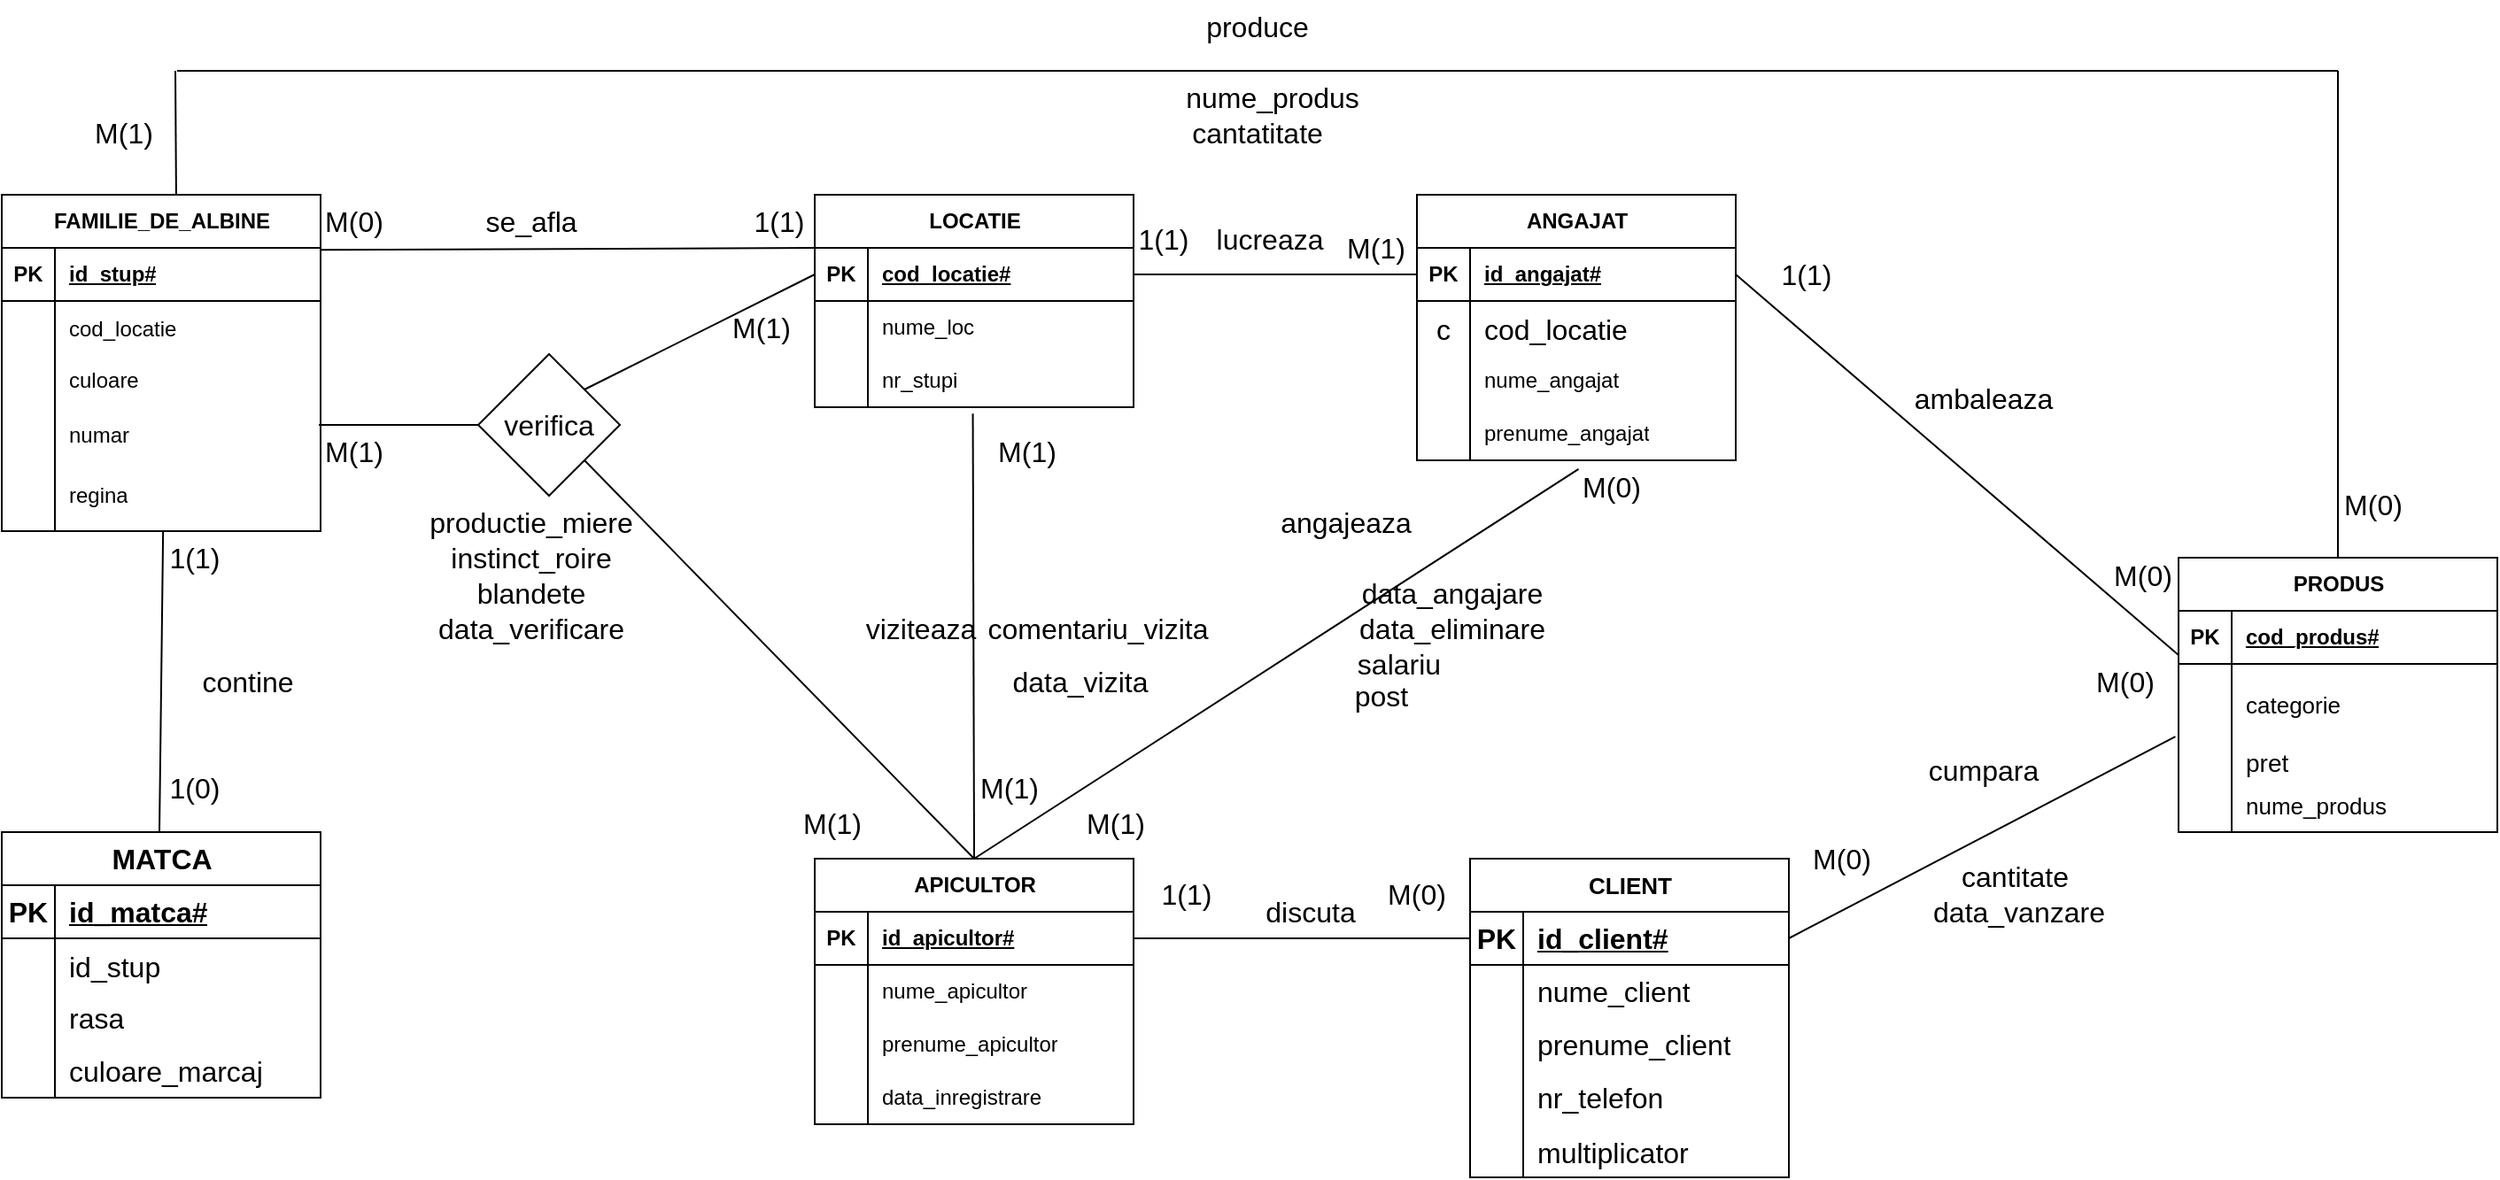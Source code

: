 <mxfile version="21.3.2" type="github" pages="2">
  <diagram id="C5RBs43oDa-KdzZeNtuy" name="Page-1">
    <mxGraphModel dx="2889" dy="1874" grid="1" gridSize="10" guides="1" tooltips="1" connect="1" arrows="1" fold="1" page="1" pageScale="1" pageWidth="827" pageHeight="1169" math="0" shadow="0">
      <root>
        <mxCell id="WIyWlLk6GJQsqaUBKTNV-0" />
        <mxCell id="WIyWlLk6GJQsqaUBKTNV-1" parent="WIyWlLk6GJQsqaUBKTNV-0" />
        <mxCell id="uplybTgH5wr1Kdxr1-fB-1" value="APICULTOR" style="shape=table;startSize=30;container=1;collapsible=1;childLayout=tableLayout;fixedRows=1;rowLines=0;fontStyle=1;align=center;resizeLast=1;html=1;" parent="WIyWlLk6GJQsqaUBKTNV-1" vertex="1">
          <mxGeometry x="-520" y="245" width="180" height="150" as="geometry" />
        </mxCell>
        <mxCell id="uplybTgH5wr1Kdxr1-fB-2" value="" style="shape=tableRow;horizontal=0;startSize=0;swimlaneHead=0;swimlaneBody=0;fillColor=none;collapsible=0;dropTarget=0;points=[[0,0.5],[1,0.5]];portConstraint=eastwest;top=0;left=0;right=0;bottom=1;" parent="uplybTgH5wr1Kdxr1-fB-1" vertex="1">
          <mxGeometry y="30" width="180" height="30" as="geometry" />
        </mxCell>
        <mxCell id="uplybTgH5wr1Kdxr1-fB-3" value="PK" style="shape=partialRectangle;connectable=0;fillColor=none;top=0;left=0;bottom=0;right=0;fontStyle=1;overflow=hidden;whiteSpace=wrap;html=1;" parent="uplybTgH5wr1Kdxr1-fB-2" vertex="1">
          <mxGeometry width="30" height="30" as="geometry">
            <mxRectangle width="30" height="30" as="alternateBounds" />
          </mxGeometry>
        </mxCell>
        <mxCell id="uplybTgH5wr1Kdxr1-fB-4" value="id_apicultor#" style="shape=partialRectangle;connectable=0;fillColor=none;top=0;left=0;bottom=0;right=0;align=left;spacingLeft=6;fontStyle=5;overflow=hidden;whiteSpace=wrap;html=1;" parent="uplybTgH5wr1Kdxr1-fB-2" vertex="1">
          <mxGeometry x="30" width="150" height="30" as="geometry">
            <mxRectangle width="150" height="30" as="alternateBounds" />
          </mxGeometry>
        </mxCell>
        <mxCell id="uplybTgH5wr1Kdxr1-fB-5" value="" style="shape=tableRow;horizontal=0;startSize=0;swimlaneHead=0;swimlaneBody=0;fillColor=none;collapsible=0;dropTarget=0;points=[[0,0.5],[1,0.5]];portConstraint=eastwest;top=0;left=0;right=0;bottom=0;" parent="uplybTgH5wr1Kdxr1-fB-1" vertex="1">
          <mxGeometry y="60" width="180" height="30" as="geometry" />
        </mxCell>
        <mxCell id="uplybTgH5wr1Kdxr1-fB-6" value="" style="shape=partialRectangle;connectable=0;fillColor=none;top=0;left=0;bottom=0;right=0;editable=1;overflow=hidden;whiteSpace=wrap;html=1;" parent="uplybTgH5wr1Kdxr1-fB-5" vertex="1">
          <mxGeometry width="30" height="30" as="geometry">
            <mxRectangle width="30" height="30" as="alternateBounds" />
          </mxGeometry>
        </mxCell>
        <mxCell id="uplybTgH5wr1Kdxr1-fB-7" value="nume_apicultor" style="shape=partialRectangle;connectable=0;fillColor=none;top=0;left=0;bottom=0;right=0;align=left;spacingLeft=6;overflow=hidden;whiteSpace=wrap;html=1;" parent="uplybTgH5wr1Kdxr1-fB-5" vertex="1">
          <mxGeometry x="30" width="150" height="30" as="geometry">
            <mxRectangle width="150" height="30" as="alternateBounds" />
          </mxGeometry>
        </mxCell>
        <mxCell id="uplybTgH5wr1Kdxr1-fB-8" value="" style="shape=tableRow;horizontal=0;startSize=0;swimlaneHead=0;swimlaneBody=0;fillColor=none;collapsible=0;dropTarget=0;points=[[0,0.5],[1,0.5]];portConstraint=eastwest;top=0;left=0;right=0;bottom=0;" parent="uplybTgH5wr1Kdxr1-fB-1" vertex="1">
          <mxGeometry y="90" width="180" height="30" as="geometry" />
        </mxCell>
        <mxCell id="uplybTgH5wr1Kdxr1-fB-9" value="" style="shape=partialRectangle;connectable=0;fillColor=none;top=0;left=0;bottom=0;right=0;editable=1;overflow=hidden;whiteSpace=wrap;html=1;" parent="uplybTgH5wr1Kdxr1-fB-8" vertex="1">
          <mxGeometry width="30" height="30" as="geometry">
            <mxRectangle width="30" height="30" as="alternateBounds" />
          </mxGeometry>
        </mxCell>
        <mxCell id="uplybTgH5wr1Kdxr1-fB-10" value="prenume_apicultor" style="shape=partialRectangle;connectable=0;fillColor=none;top=0;left=0;bottom=0;right=0;align=left;spacingLeft=6;overflow=hidden;whiteSpace=wrap;html=1;" parent="uplybTgH5wr1Kdxr1-fB-8" vertex="1">
          <mxGeometry x="30" width="150" height="30" as="geometry">
            <mxRectangle width="150" height="30" as="alternateBounds" />
          </mxGeometry>
        </mxCell>
        <mxCell id="uplybTgH5wr1Kdxr1-fB-11" value="" style="shape=tableRow;horizontal=0;startSize=0;swimlaneHead=0;swimlaneBody=0;fillColor=none;collapsible=0;dropTarget=0;points=[[0,0.5],[1,0.5]];portConstraint=eastwest;top=0;left=0;right=0;bottom=0;" parent="uplybTgH5wr1Kdxr1-fB-1" vertex="1">
          <mxGeometry y="120" width="180" height="30" as="geometry" />
        </mxCell>
        <mxCell id="uplybTgH5wr1Kdxr1-fB-12" value="" style="shape=partialRectangle;connectable=0;fillColor=none;top=0;left=0;bottom=0;right=0;editable=1;overflow=hidden;whiteSpace=wrap;html=1;" parent="uplybTgH5wr1Kdxr1-fB-11" vertex="1">
          <mxGeometry width="30" height="30" as="geometry">
            <mxRectangle width="30" height="30" as="alternateBounds" />
          </mxGeometry>
        </mxCell>
        <mxCell id="uplybTgH5wr1Kdxr1-fB-13" value="data_inregistrare" style="shape=partialRectangle;connectable=0;fillColor=none;top=0;left=0;bottom=0;right=0;align=left;spacingLeft=6;overflow=hidden;whiteSpace=wrap;html=1;" parent="uplybTgH5wr1Kdxr1-fB-11" vertex="1">
          <mxGeometry x="30" width="150" height="30" as="geometry">
            <mxRectangle width="150" height="30" as="alternateBounds" />
          </mxGeometry>
        </mxCell>
        <mxCell id="uplybTgH5wr1Kdxr1-fB-27" value="LOCATIE" style="shape=table;startSize=30;container=1;collapsible=1;childLayout=tableLayout;fixedRows=1;rowLines=0;fontStyle=1;align=center;resizeLast=1;html=1;" parent="WIyWlLk6GJQsqaUBKTNV-1" vertex="1">
          <mxGeometry x="-520" y="-130" width="180" height="120" as="geometry" />
        </mxCell>
        <mxCell id="uplybTgH5wr1Kdxr1-fB-28" value="" style="shape=tableRow;horizontal=0;startSize=0;swimlaneHead=0;swimlaneBody=0;fillColor=none;collapsible=0;dropTarget=0;points=[[0,0.5],[1,0.5]];portConstraint=eastwest;top=0;left=0;right=0;bottom=1;" parent="uplybTgH5wr1Kdxr1-fB-27" vertex="1">
          <mxGeometry y="30" width="180" height="30" as="geometry" />
        </mxCell>
        <mxCell id="uplybTgH5wr1Kdxr1-fB-29" value="PK" style="shape=partialRectangle;connectable=0;fillColor=none;top=0;left=0;bottom=0;right=0;fontStyle=1;overflow=hidden;whiteSpace=wrap;html=1;" parent="uplybTgH5wr1Kdxr1-fB-28" vertex="1">
          <mxGeometry width="30" height="30" as="geometry">
            <mxRectangle width="30" height="30" as="alternateBounds" />
          </mxGeometry>
        </mxCell>
        <mxCell id="uplybTgH5wr1Kdxr1-fB-30" value="cod_locatie#" style="shape=partialRectangle;connectable=0;fillColor=none;top=0;left=0;bottom=0;right=0;align=left;spacingLeft=6;fontStyle=5;overflow=hidden;whiteSpace=wrap;html=1;" parent="uplybTgH5wr1Kdxr1-fB-28" vertex="1">
          <mxGeometry x="30" width="150" height="30" as="geometry">
            <mxRectangle width="150" height="30" as="alternateBounds" />
          </mxGeometry>
        </mxCell>
        <mxCell id="uplybTgH5wr1Kdxr1-fB-31" value="" style="shape=tableRow;horizontal=0;startSize=0;swimlaneHead=0;swimlaneBody=0;fillColor=none;collapsible=0;dropTarget=0;points=[[0,0.5],[1,0.5]];portConstraint=eastwest;top=0;left=0;right=0;bottom=0;" parent="uplybTgH5wr1Kdxr1-fB-27" vertex="1">
          <mxGeometry y="60" width="180" height="30" as="geometry" />
        </mxCell>
        <mxCell id="uplybTgH5wr1Kdxr1-fB-32" value="" style="shape=partialRectangle;connectable=0;fillColor=none;top=0;left=0;bottom=0;right=0;editable=1;overflow=hidden;whiteSpace=wrap;html=1;" parent="uplybTgH5wr1Kdxr1-fB-31" vertex="1">
          <mxGeometry width="30" height="30" as="geometry">
            <mxRectangle width="30" height="30" as="alternateBounds" />
          </mxGeometry>
        </mxCell>
        <mxCell id="uplybTgH5wr1Kdxr1-fB-33" value="nume_loc" style="shape=partialRectangle;connectable=0;fillColor=none;top=0;left=0;bottom=0;right=0;align=left;spacingLeft=6;overflow=hidden;whiteSpace=wrap;html=1;" parent="uplybTgH5wr1Kdxr1-fB-31" vertex="1">
          <mxGeometry x="30" width="150" height="30" as="geometry">
            <mxRectangle width="150" height="30" as="alternateBounds" />
          </mxGeometry>
        </mxCell>
        <mxCell id="uplybTgH5wr1Kdxr1-fB-34" value="" style="shape=tableRow;horizontal=0;startSize=0;swimlaneHead=0;swimlaneBody=0;fillColor=none;collapsible=0;dropTarget=0;points=[[0,0.5],[1,0.5]];portConstraint=eastwest;top=0;left=0;right=0;bottom=0;" parent="uplybTgH5wr1Kdxr1-fB-27" vertex="1">
          <mxGeometry y="90" width="180" height="30" as="geometry" />
        </mxCell>
        <mxCell id="uplybTgH5wr1Kdxr1-fB-35" value="" style="shape=partialRectangle;connectable=0;fillColor=none;top=0;left=0;bottom=0;right=0;editable=1;overflow=hidden;whiteSpace=wrap;html=1;" parent="uplybTgH5wr1Kdxr1-fB-34" vertex="1">
          <mxGeometry width="30" height="30" as="geometry">
            <mxRectangle width="30" height="30" as="alternateBounds" />
          </mxGeometry>
        </mxCell>
        <mxCell id="uplybTgH5wr1Kdxr1-fB-36" value="nr_stupi" style="shape=partialRectangle;connectable=0;fillColor=none;top=0;left=0;bottom=0;right=0;align=left;spacingLeft=6;overflow=hidden;whiteSpace=wrap;html=1;" parent="uplybTgH5wr1Kdxr1-fB-34" vertex="1">
          <mxGeometry x="30" width="150" height="30" as="geometry">
            <mxRectangle width="150" height="30" as="alternateBounds" />
          </mxGeometry>
        </mxCell>
        <mxCell id="uplybTgH5wr1Kdxr1-fB-41" value="ANGAJAT" style="shape=table;startSize=30;container=1;collapsible=1;childLayout=tableLayout;fixedRows=1;rowLines=0;fontStyle=1;align=center;resizeLast=1;html=1;" parent="WIyWlLk6GJQsqaUBKTNV-1" vertex="1">
          <mxGeometry x="-180" y="-130" width="180" height="150" as="geometry" />
        </mxCell>
        <mxCell id="uplybTgH5wr1Kdxr1-fB-42" value="" style="shape=tableRow;horizontal=0;startSize=0;swimlaneHead=0;swimlaneBody=0;fillColor=none;collapsible=0;dropTarget=0;points=[[0,0.5],[1,0.5]];portConstraint=eastwest;top=0;left=0;right=0;bottom=1;" parent="uplybTgH5wr1Kdxr1-fB-41" vertex="1">
          <mxGeometry y="30" width="180" height="30" as="geometry" />
        </mxCell>
        <mxCell id="uplybTgH5wr1Kdxr1-fB-43" value="PK" style="shape=partialRectangle;connectable=0;fillColor=none;top=0;left=0;bottom=0;right=0;fontStyle=1;overflow=hidden;whiteSpace=wrap;html=1;" parent="uplybTgH5wr1Kdxr1-fB-42" vertex="1">
          <mxGeometry width="30" height="30" as="geometry">
            <mxRectangle width="30" height="30" as="alternateBounds" />
          </mxGeometry>
        </mxCell>
        <mxCell id="uplybTgH5wr1Kdxr1-fB-44" value="id_angajat#" style="shape=partialRectangle;connectable=0;fillColor=none;top=0;left=0;bottom=0;right=0;align=left;spacingLeft=6;fontStyle=5;overflow=hidden;whiteSpace=wrap;html=1;" parent="uplybTgH5wr1Kdxr1-fB-42" vertex="1">
          <mxGeometry x="30" width="150" height="30" as="geometry">
            <mxRectangle width="150" height="30" as="alternateBounds" />
          </mxGeometry>
        </mxCell>
        <mxCell id="VO8kSs1Xq8l8MAudban_-1" value="" style="shape=tableRow;horizontal=0;startSize=0;swimlaneHead=0;swimlaneBody=0;fillColor=none;collapsible=0;dropTarget=0;points=[[0,0.5],[1,0.5]];portConstraint=eastwest;top=0;left=0;right=0;bottom=0;fontSize=16;" vertex="1" parent="uplybTgH5wr1Kdxr1-fB-41">
          <mxGeometry y="60" width="180" height="30" as="geometry" />
        </mxCell>
        <mxCell id="VO8kSs1Xq8l8MAudban_-2" value="c" style="shape=partialRectangle;connectable=0;fillColor=none;top=0;left=0;bottom=0;right=0;editable=1;overflow=hidden;fontSize=16;" vertex="1" parent="VO8kSs1Xq8l8MAudban_-1">
          <mxGeometry width="30" height="30" as="geometry">
            <mxRectangle width="30" height="30" as="alternateBounds" />
          </mxGeometry>
        </mxCell>
        <mxCell id="VO8kSs1Xq8l8MAudban_-3" value="cod_locatie" style="shape=partialRectangle;connectable=0;fillColor=none;top=0;left=0;bottom=0;right=0;align=left;spacingLeft=6;overflow=hidden;fontSize=16;" vertex="1" parent="VO8kSs1Xq8l8MAudban_-1">
          <mxGeometry x="30" width="150" height="30" as="geometry">
            <mxRectangle width="150" height="30" as="alternateBounds" />
          </mxGeometry>
        </mxCell>
        <mxCell id="uplybTgH5wr1Kdxr1-fB-45" value="" style="shape=tableRow;horizontal=0;startSize=0;swimlaneHead=0;swimlaneBody=0;fillColor=none;collapsible=0;dropTarget=0;points=[[0,0.5],[1,0.5]];portConstraint=eastwest;top=0;left=0;right=0;bottom=0;" parent="uplybTgH5wr1Kdxr1-fB-41" vertex="1">
          <mxGeometry y="90" width="180" height="30" as="geometry" />
        </mxCell>
        <mxCell id="uplybTgH5wr1Kdxr1-fB-46" value="" style="shape=partialRectangle;connectable=0;fillColor=none;top=0;left=0;bottom=0;right=0;editable=1;overflow=hidden;whiteSpace=wrap;html=1;" parent="uplybTgH5wr1Kdxr1-fB-45" vertex="1">
          <mxGeometry width="30" height="30" as="geometry">
            <mxRectangle width="30" height="30" as="alternateBounds" />
          </mxGeometry>
        </mxCell>
        <mxCell id="uplybTgH5wr1Kdxr1-fB-47" value="nume_angajat" style="shape=partialRectangle;connectable=0;fillColor=none;top=0;left=0;bottom=0;right=0;align=left;spacingLeft=6;overflow=hidden;whiteSpace=wrap;html=1;" parent="uplybTgH5wr1Kdxr1-fB-45" vertex="1">
          <mxGeometry x="30" width="150" height="30" as="geometry">
            <mxRectangle width="150" height="30" as="alternateBounds" />
          </mxGeometry>
        </mxCell>
        <mxCell id="uplybTgH5wr1Kdxr1-fB-48" value="" style="shape=tableRow;horizontal=0;startSize=0;swimlaneHead=0;swimlaneBody=0;fillColor=none;collapsible=0;dropTarget=0;points=[[0,0.5],[1,0.5]];portConstraint=eastwest;top=0;left=0;right=0;bottom=0;" parent="uplybTgH5wr1Kdxr1-fB-41" vertex="1">
          <mxGeometry y="120" width="180" height="30" as="geometry" />
        </mxCell>
        <mxCell id="uplybTgH5wr1Kdxr1-fB-49" value="" style="shape=partialRectangle;connectable=0;fillColor=none;top=0;left=0;bottom=0;right=0;editable=1;overflow=hidden;whiteSpace=wrap;html=1;" parent="uplybTgH5wr1Kdxr1-fB-48" vertex="1">
          <mxGeometry width="30" height="30" as="geometry">
            <mxRectangle width="30" height="30" as="alternateBounds" />
          </mxGeometry>
        </mxCell>
        <mxCell id="uplybTgH5wr1Kdxr1-fB-50" value="prenume_angajat" style="shape=partialRectangle;connectable=0;fillColor=none;top=0;left=0;bottom=0;right=0;align=left;spacingLeft=6;overflow=hidden;whiteSpace=wrap;html=1;" parent="uplybTgH5wr1Kdxr1-fB-48" vertex="1">
          <mxGeometry x="30" width="150" height="30" as="geometry">
            <mxRectangle width="150" height="30" as="alternateBounds" />
          </mxGeometry>
        </mxCell>
        <mxCell id="uplybTgH5wr1Kdxr1-fB-59" value="FAMILIE_DE_ALBINE" style="shape=table;startSize=30;container=1;collapsible=1;childLayout=tableLayout;fixedRows=1;rowLines=0;fontStyle=1;align=center;resizeLast=1;html=1;" parent="WIyWlLk6GJQsqaUBKTNV-1" vertex="1">
          <mxGeometry x="-979" y="-130" width="180" height="190" as="geometry" />
        </mxCell>
        <mxCell id="uplybTgH5wr1Kdxr1-fB-60" value="" style="shape=tableRow;horizontal=0;startSize=0;swimlaneHead=0;swimlaneBody=0;fillColor=none;collapsible=0;dropTarget=0;points=[[0,0.5],[1,0.5]];portConstraint=eastwest;top=0;left=0;right=0;bottom=1;" parent="uplybTgH5wr1Kdxr1-fB-59" vertex="1">
          <mxGeometry y="30" width="180" height="30" as="geometry" />
        </mxCell>
        <mxCell id="uplybTgH5wr1Kdxr1-fB-61" value="PK" style="shape=partialRectangle;connectable=0;fillColor=none;top=0;left=0;bottom=0;right=0;fontStyle=1;overflow=hidden;whiteSpace=wrap;html=1;" parent="uplybTgH5wr1Kdxr1-fB-60" vertex="1">
          <mxGeometry width="30" height="30" as="geometry">
            <mxRectangle width="30" height="30" as="alternateBounds" />
          </mxGeometry>
        </mxCell>
        <mxCell id="uplybTgH5wr1Kdxr1-fB-62" value="id_stup#" style="shape=partialRectangle;connectable=0;fillColor=none;top=0;left=0;bottom=0;right=0;align=left;spacingLeft=6;fontStyle=5;overflow=hidden;whiteSpace=wrap;html=1;" parent="uplybTgH5wr1Kdxr1-fB-60" vertex="1">
          <mxGeometry x="30" width="150" height="30" as="geometry">
            <mxRectangle width="150" height="30" as="alternateBounds" />
          </mxGeometry>
        </mxCell>
        <mxCell id="080SpqLosALXBFT3gfy6-5" value="" style="shape=tableRow;horizontal=0;startSize=0;swimlaneHead=0;swimlaneBody=0;fillColor=none;collapsible=0;dropTarget=0;points=[[0,0.5],[1,0.5]];portConstraint=eastwest;top=0;left=0;right=0;bottom=0;fontSize=16;" parent="uplybTgH5wr1Kdxr1-fB-59" vertex="1">
          <mxGeometry y="60" width="180" height="30" as="geometry" />
        </mxCell>
        <mxCell id="080SpqLosALXBFT3gfy6-6" value="" style="shape=partialRectangle;connectable=0;fillColor=none;top=0;left=0;bottom=0;right=0;editable=1;overflow=hidden;fontSize=16;" parent="080SpqLosALXBFT3gfy6-5" vertex="1">
          <mxGeometry width="30" height="30" as="geometry">
            <mxRectangle width="30" height="30" as="alternateBounds" />
          </mxGeometry>
        </mxCell>
        <mxCell id="080SpqLosALXBFT3gfy6-7" value="cod_locatie" style="shape=partialRectangle;connectable=0;fillColor=none;top=0;left=0;bottom=0;right=0;align=left;spacingLeft=6;overflow=hidden;fontSize=12;" parent="080SpqLosALXBFT3gfy6-5" vertex="1">
          <mxGeometry x="30" width="150" height="30" as="geometry">
            <mxRectangle width="150" height="30" as="alternateBounds" />
          </mxGeometry>
        </mxCell>
        <mxCell id="uplybTgH5wr1Kdxr1-fB-63" value="" style="shape=tableRow;horizontal=0;startSize=0;swimlaneHead=0;swimlaneBody=0;fillColor=none;collapsible=0;dropTarget=0;points=[[0,0.5],[1,0.5]];portConstraint=eastwest;top=0;left=0;right=0;bottom=0;" parent="uplybTgH5wr1Kdxr1-fB-59" vertex="1">
          <mxGeometry y="90" width="180" height="30" as="geometry" />
        </mxCell>
        <mxCell id="uplybTgH5wr1Kdxr1-fB-64" value="" style="shape=partialRectangle;connectable=0;fillColor=none;top=0;left=0;bottom=0;right=0;editable=1;overflow=hidden;whiteSpace=wrap;html=1;" parent="uplybTgH5wr1Kdxr1-fB-63" vertex="1">
          <mxGeometry width="30" height="30" as="geometry">
            <mxRectangle width="30" height="30" as="alternateBounds" />
          </mxGeometry>
        </mxCell>
        <mxCell id="uplybTgH5wr1Kdxr1-fB-65" value="culoare" style="shape=partialRectangle;connectable=0;fillColor=none;top=0;left=0;bottom=0;right=0;align=left;spacingLeft=6;overflow=hidden;whiteSpace=wrap;html=1;" parent="uplybTgH5wr1Kdxr1-fB-63" vertex="1">
          <mxGeometry x="30" width="150" height="30" as="geometry">
            <mxRectangle width="150" height="30" as="alternateBounds" />
          </mxGeometry>
        </mxCell>
        <mxCell id="kf5wnfs-S66S3ArBYG0h-60" value="" style="shape=tableRow;horizontal=0;startSize=0;swimlaneHead=0;swimlaneBody=0;fillColor=none;collapsible=0;dropTarget=0;points=[[0,0.5],[1,0.5]];portConstraint=eastwest;top=0;left=0;right=0;bottom=0;fontSize=13;" parent="uplybTgH5wr1Kdxr1-fB-59" vertex="1">
          <mxGeometry y="120" width="180" height="30" as="geometry" />
        </mxCell>
        <mxCell id="kf5wnfs-S66S3ArBYG0h-61" value="" style="shape=partialRectangle;connectable=0;fillColor=none;top=0;left=0;bottom=0;right=0;editable=1;overflow=hidden;fontSize=16;" parent="kf5wnfs-S66S3ArBYG0h-60" vertex="1">
          <mxGeometry width="30" height="30" as="geometry">
            <mxRectangle width="30" height="30" as="alternateBounds" />
          </mxGeometry>
        </mxCell>
        <mxCell id="kf5wnfs-S66S3ArBYG0h-62" value="numar" style="shape=partialRectangle;connectable=0;fillColor=none;top=0;left=0;bottom=0;right=0;align=left;spacingLeft=6;overflow=hidden;fontSize=12;" parent="kf5wnfs-S66S3ArBYG0h-60" vertex="1">
          <mxGeometry x="30" width="150" height="30" as="geometry">
            <mxRectangle width="150" height="30" as="alternateBounds" />
          </mxGeometry>
        </mxCell>
        <mxCell id="uplybTgH5wr1Kdxr1-fB-66" value="" style="shape=tableRow;horizontal=0;startSize=0;swimlaneHead=0;swimlaneBody=0;fillColor=none;collapsible=0;dropTarget=0;points=[[0,0.5],[1,0.5]];portConstraint=eastwest;top=0;left=0;right=0;bottom=0;" parent="uplybTgH5wr1Kdxr1-fB-59" vertex="1">
          <mxGeometry y="150" width="180" height="40" as="geometry" />
        </mxCell>
        <mxCell id="uplybTgH5wr1Kdxr1-fB-67" value="" style="shape=partialRectangle;connectable=0;fillColor=none;top=0;left=0;bottom=0;right=0;editable=1;overflow=hidden;whiteSpace=wrap;html=1;" parent="uplybTgH5wr1Kdxr1-fB-66" vertex="1">
          <mxGeometry width="30" height="40" as="geometry">
            <mxRectangle width="30" height="40" as="alternateBounds" />
          </mxGeometry>
        </mxCell>
        <mxCell id="uplybTgH5wr1Kdxr1-fB-68" value="regina" style="shape=partialRectangle;connectable=0;fillColor=none;top=0;left=0;bottom=0;right=0;align=left;spacingLeft=6;overflow=hidden;whiteSpace=wrap;html=1;" parent="uplybTgH5wr1Kdxr1-fB-66" vertex="1">
          <mxGeometry x="30" width="150" height="40" as="geometry">
            <mxRectangle width="150" height="40" as="alternateBounds" />
          </mxGeometry>
        </mxCell>
        <mxCell id="uplybTgH5wr1Kdxr1-fB-119" value="PRODUS" style="shape=table;startSize=30;container=1;collapsible=1;childLayout=tableLayout;fixedRows=1;rowLines=0;fontStyle=1;align=center;resizeLast=1;html=1;" parent="WIyWlLk6GJQsqaUBKTNV-1" vertex="1">
          <mxGeometry x="250" y="75" width="180" height="155" as="geometry" />
        </mxCell>
        <mxCell id="uplybTgH5wr1Kdxr1-fB-120" value="" style="shape=tableRow;horizontal=0;startSize=0;swimlaneHead=0;swimlaneBody=0;fillColor=none;collapsible=0;dropTarget=0;points=[[0,0.5],[1,0.5]];portConstraint=eastwest;top=0;left=0;right=0;bottom=1;" parent="uplybTgH5wr1Kdxr1-fB-119" vertex="1">
          <mxGeometry y="30" width="180" height="30" as="geometry" />
        </mxCell>
        <mxCell id="uplybTgH5wr1Kdxr1-fB-121" value="PK" style="shape=partialRectangle;connectable=0;fillColor=none;top=0;left=0;bottom=0;right=0;fontStyle=1;overflow=hidden;whiteSpace=wrap;html=1;" parent="uplybTgH5wr1Kdxr1-fB-120" vertex="1">
          <mxGeometry width="30" height="30" as="geometry">
            <mxRectangle width="30" height="30" as="alternateBounds" />
          </mxGeometry>
        </mxCell>
        <mxCell id="uplybTgH5wr1Kdxr1-fB-122" value="cod_produs#" style="shape=partialRectangle;connectable=0;fillColor=none;top=0;left=0;bottom=0;right=0;align=left;spacingLeft=6;fontStyle=5;overflow=hidden;whiteSpace=wrap;html=1;" parent="uplybTgH5wr1Kdxr1-fB-120" vertex="1">
          <mxGeometry x="30" width="150" height="30" as="geometry">
            <mxRectangle width="150" height="30" as="alternateBounds" />
          </mxGeometry>
        </mxCell>
        <mxCell id="uplybTgH5wr1Kdxr1-fB-123" value="" style="shape=tableRow;horizontal=0;startSize=0;swimlaneHead=0;swimlaneBody=0;fillColor=none;collapsible=0;dropTarget=0;points=[[0,0.5],[1,0.5]];portConstraint=eastwest;top=0;left=0;right=0;bottom=0;" parent="uplybTgH5wr1Kdxr1-fB-119" vertex="1">
          <mxGeometry y="60" width="180" height="45" as="geometry" />
        </mxCell>
        <mxCell id="uplybTgH5wr1Kdxr1-fB-124" value="" style="shape=partialRectangle;connectable=0;fillColor=none;top=0;left=0;bottom=0;right=0;editable=1;overflow=hidden;whiteSpace=wrap;html=1;" parent="uplybTgH5wr1Kdxr1-fB-123" vertex="1">
          <mxGeometry width="30" height="45" as="geometry">
            <mxRectangle width="30" height="45" as="alternateBounds" />
          </mxGeometry>
        </mxCell>
        <mxCell id="uplybTgH5wr1Kdxr1-fB-125" value="&lt;font style=&quot;font-size: 13px;&quot;&gt;categorie&lt;/font&gt;" style="shape=partialRectangle;connectable=0;fillColor=none;top=0;left=0;bottom=0;right=0;align=left;spacingLeft=6;overflow=hidden;whiteSpace=wrap;html=1;" parent="uplybTgH5wr1Kdxr1-fB-123" vertex="1">
          <mxGeometry x="30" width="150" height="45" as="geometry">
            <mxRectangle width="150" height="45" as="alternateBounds" />
          </mxGeometry>
        </mxCell>
        <mxCell id="uplybTgH5wr1Kdxr1-fB-126" value="" style="shape=tableRow;horizontal=0;startSize=0;swimlaneHead=0;swimlaneBody=0;fillColor=none;collapsible=0;dropTarget=0;points=[[0,0.5],[1,0.5]];portConstraint=eastwest;top=0;left=0;right=0;bottom=0;" parent="uplybTgH5wr1Kdxr1-fB-119" vertex="1">
          <mxGeometry y="105" width="180" height="20" as="geometry" />
        </mxCell>
        <mxCell id="uplybTgH5wr1Kdxr1-fB-127" value="" style="shape=partialRectangle;connectable=0;fillColor=none;top=0;left=0;bottom=0;right=0;editable=1;overflow=hidden;whiteSpace=wrap;html=1;" parent="uplybTgH5wr1Kdxr1-fB-126" vertex="1">
          <mxGeometry width="30" height="20" as="geometry">
            <mxRectangle width="30" height="20" as="alternateBounds" />
          </mxGeometry>
        </mxCell>
        <mxCell id="uplybTgH5wr1Kdxr1-fB-128" value="&lt;font style=&quot;font-size: 14px;&quot;&gt;pret&lt;/font&gt;" style="shape=partialRectangle;connectable=0;fillColor=none;top=0;left=0;bottom=0;right=0;align=left;spacingLeft=6;overflow=hidden;whiteSpace=wrap;html=1;" parent="uplybTgH5wr1Kdxr1-fB-126" vertex="1">
          <mxGeometry x="30" width="150" height="20" as="geometry">
            <mxRectangle width="150" height="20" as="alternateBounds" />
          </mxGeometry>
        </mxCell>
        <mxCell id="uplybTgH5wr1Kdxr1-fB-129" value="" style="shape=tableRow;horizontal=0;startSize=0;swimlaneHead=0;swimlaneBody=0;fillColor=none;collapsible=0;dropTarget=0;points=[[0,0.5],[1,0.5]];portConstraint=eastwest;top=0;left=0;right=0;bottom=0;" parent="uplybTgH5wr1Kdxr1-fB-119" vertex="1">
          <mxGeometry y="125" width="180" height="30" as="geometry" />
        </mxCell>
        <mxCell id="uplybTgH5wr1Kdxr1-fB-130" value="" style="shape=partialRectangle;connectable=0;fillColor=none;top=0;left=0;bottom=0;right=0;editable=1;overflow=hidden;whiteSpace=wrap;html=1;" parent="uplybTgH5wr1Kdxr1-fB-129" vertex="1">
          <mxGeometry width="30" height="30" as="geometry">
            <mxRectangle width="30" height="30" as="alternateBounds" />
          </mxGeometry>
        </mxCell>
        <mxCell id="uplybTgH5wr1Kdxr1-fB-131" value="&lt;font style=&quot;font-size: 13px;&quot;&gt;nume_produs&lt;/font&gt;" style="shape=partialRectangle;connectable=0;fillColor=none;top=0;left=0;bottom=0;right=0;align=left;spacingLeft=6;overflow=hidden;whiteSpace=wrap;html=1;" parent="uplybTgH5wr1Kdxr1-fB-129" vertex="1">
          <mxGeometry x="30" width="150" height="30" as="geometry">
            <mxRectangle width="150" height="30" as="alternateBounds" />
          </mxGeometry>
        </mxCell>
        <mxCell id="uplybTgH5wr1Kdxr1-fB-132" value="CLIENT" style="shape=table;startSize=30;container=1;collapsible=1;childLayout=tableLayout;fixedRows=1;rowLines=0;fontStyle=1;align=center;resizeLast=1;html=1;fontSize=13;" parent="WIyWlLk6GJQsqaUBKTNV-1" vertex="1">
          <mxGeometry x="-150" y="245" width="180" height="180" as="geometry" />
        </mxCell>
        <mxCell id="uplybTgH5wr1Kdxr1-fB-133" value="" style="shape=tableRow;horizontal=0;startSize=0;swimlaneHead=0;swimlaneBody=0;fillColor=none;collapsible=0;dropTarget=0;points=[[0,0.5],[1,0.5]];portConstraint=eastwest;top=0;left=0;right=0;bottom=1;fontSize=16;" parent="uplybTgH5wr1Kdxr1-fB-132" vertex="1">
          <mxGeometry y="30" width="180" height="30" as="geometry" />
        </mxCell>
        <mxCell id="uplybTgH5wr1Kdxr1-fB-134" value="PK" style="shape=partialRectangle;connectable=0;fillColor=none;top=0;left=0;bottom=0;right=0;fontStyle=1;overflow=hidden;whiteSpace=wrap;html=1;fontSize=16;" parent="uplybTgH5wr1Kdxr1-fB-133" vertex="1">
          <mxGeometry width="30" height="30" as="geometry">
            <mxRectangle width="30" height="30" as="alternateBounds" />
          </mxGeometry>
        </mxCell>
        <mxCell id="uplybTgH5wr1Kdxr1-fB-135" value="id_client#" style="shape=partialRectangle;connectable=0;fillColor=none;top=0;left=0;bottom=0;right=0;align=left;spacingLeft=6;fontStyle=5;overflow=hidden;whiteSpace=wrap;html=1;fontSize=16;" parent="uplybTgH5wr1Kdxr1-fB-133" vertex="1">
          <mxGeometry x="30" width="150" height="30" as="geometry">
            <mxRectangle width="150" height="30" as="alternateBounds" />
          </mxGeometry>
        </mxCell>
        <mxCell id="uplybTgH5wr1Kdxr1-fB-136" value="" style="shape=tableRow;horizontal=0;startSize=0;swimlaneHead=0;swimlaneBody=0;fillColor=none;collapsible=0;dropTarget=0;points=[[0,0.5],[1,0.5]];portConstraint=eastwest;top=0;left=0;right=0;bottom=0;fontSize=16;" parent="uplybTgH5wr1Kdxr1-fB-132" vertex="1">
          <mxGeometry y="60" width="180" height="30" as="geometry" />
        </mxCell>
        <mxCell id="uplybTgH5wr1Kdxr1-fB-137" value="" style="shape=partialRectangle;connectable=0;fillColor=none;top=0;left=0;bottom=0;right=0;editable=1;overflow=hidden;whiteSpace=wrap;html=1;fontSize=16;" parent="uplybTgH5wr1Kdxr1-fB-136" vertex="1">
          <mxGeometry width="30" height="30" as="geometry">
            <mxRectangle width="30" height="30" as="alternateBounds" />
          </mxGeometry>
        </mxCell>
        <mxCell id="uplybTgH5wr1Kdxr1-fB-138" value="nume_client" style="shape=partialRectangle;connectable=0;fillColor=none;top=0;left=0;bottom=0;right=0;align=left;spacingLeft=6;overflow=hidden;whiteSpace=wrap;html=1;fontSize=16;" parent="uplybTgH5wr1Kdxr1-fB-136" vertex="1">
          <mxGeometry x="30" width="150" height="30" as="geometry">
            <mxRectangle width="150" height="30" as="alternateBounds" />
          </mxGeometry>
        </mxCell>
        <mxCell id="uplybTgH5wr1Kdxr1-fB-139" value="" style="shape=tableRow;horizontal=0;startSize=0;swimlaneHead=0;swimlaneBody=0;fillColor=none;collapsible=0;dropTarget=0;points=[[0,0.5],[1,0.5]];portConstraint=eastwest;top=0;left=0;right=0;bottom=0;fontSize=16;" parent="uplybTgH5wr1Kdxr1-fB-132" vertex="1">
          <mxGeometry y="90" width="180" height="30" as="geometry" />
        </mxCell>
        <mxCell id="uplybTgH5wr1Kdxr1-fB-140" value="" style="shape=partialRectangle;connectable=0;fillColor=none;top=0;left=0;bottom=0;right=0;editable=1;overflow=hidden;whiteSpace=wrap;html=1;fontSize=16;" parent="uplybTgH5wr1Kdxr1-fB-139" vertex="1">
          <mxGeometry width="30" height="30" as="geometry">
            <mxRectangle width="30" height="30" as="alternateBounds" />
          </mxGeometry>
        </mxCell>
        <mxCell id="uplybTgH5wr1Kdxr1-fB-141" value="prenume_client" style="shape=partialRectangle;connectable=0;fillColor=none;top=0;left=0;bottom=0;right=0;align=left;spacingLeft=6;overflow=hidden;whiteSpace=wrap;html=1;fontSize=16;" parent="uplybTgH5wr1Kdxr1-fB-139" vertex="1">
          <mxGeometry x="30" width="150" height="30" as="geometry">
            <mxRectangle width="150" height="30" as="alternateBounds" />
          </mxGeometry>
        </mxCell>
        <mxCell id="uplybTgH5wr1Kdxr1-fB-142" value="" style="shape=tableRow;horizontal=0;startSize=0;swimlaneHead=0;swimlaneBody=0;fillColor=none;collapsible=0;dropTarget=0;points=[[0,0.5],[1,0.5]];portConstraint=eastwest;top=0;left=0;right=0;bottom=0;fontSize=16;" parent="uplybTgH5wr1Kdxr1-fB-132" vertex="1">
          <mxGeometry y="120" width="180" height="30" as="geometry" />
        </mxCell>
        <mxCell id="uplybTgH5wr1Kdxr1-fB-143" value="" style="shape=partialRectangle;connectable=0;fillColor=none;top=0;left=0;bottom=0;right=0;editable=1;overflow=hidden;whiteSpace=wrap;html=1;fontSize=16;" parent="uplybTgH5wr1Kdxr1-fB-142" vertex="1">
          <mxGeometry width="30" height="30" as="geometry">
            <mxRectangle width="30" height="30" as="alternateBounds" />
          </mxGeometry>
        </mxCell>
        <mxCell id="uplybTgH5wr1Kdxr1-fB-144" value="nr_telefon" style="shape=partialRectangle;connectable=0;fillColor=none;top=0;left=0;bottom=0;right=0;align=left;spacingLeft=6;overflow=hidden;whiteSpace=wrap;html=1;fontSize=16;" parent="uplybTgH5wr1Kdxr1-fB-142" vertex="1">
          <mxGeometry x="30" width="150" height="30" as="geometry">
            <mxRectangle width="150" height="30" as="alternateBounds" />
          </mxGeometry>
        </mxCell>
        <mxCell id="GJAeHWKB_vCoYjxJ0Ufr-5" value="" style="shape=tableRow;horizontal=0;startSize=0;swimlaneHead=0;swimlaneBody=0;fillColor=none;collapsible=0;dropTarget=0;points=[[0,0.5],[1,0.5]];portConstraint=eastwest;top=0;left=0;right=0;bottom=0;fontSize=16;" parent="uplybTgH5wr1Kdxr1-fB-132" vertex="1">
          <mxGeometry y="150" width="180" height="30" as="geometry" />
        </mxCell>
        <mxCell id="GJAeHWKB_vCoYjxJ0Ufr-6" value="" style="shape=partialRectangle;connectable=0;fillColor=none;top=0;left=0;bottom=0;right=0;editable=1;overflow=hidden;fontSize=16;" parent="GJAeHWKB_vCoYjxJ0Ufr-5" vertex="1">
          <mxGeometry width="30" height="30" as="geometry">
            <mxRectangle width="30" height="30" as="alternateBounds" />
          </mxGeometry>
        </mxCell>
        <mxCell id="GJAeHWKB_vCoYjxJ0Ufr-7" value="multiplicator" style="shape=partialRectangle;connectable=0;fillColor=none;top=0;left=0;bottom=0;right=0;align=left;spacingLeft=6;overflow=hidden;fontSize=16;" parent="GJAeHWKB_vCoYjxJ0Ufr-5" vertex="1">
          <mxGeometry x="30" width="150" height="30" as="geometry">
            <mxRectangle width="150" height="30" as="alternateBounds" />
          </mxGeometry>
        </mxCell>
        <mxCell id="uplybTgH5wr1Kdxr1-fB-145" style="edgeStyle=none;curved=1;rounded=0;orthogonalLoop=1;jettySize=auto;html=1;exitX=0.75;exitY=0;exitDx=0;exitDy=0;fontSize=12;startSize=8;endSize=8;" parent="WIyWlLk6GJQsqaUBKTNV-1" source="uplybTgH5wr1Kdxr1-fB-132" target="uplybTgH5wr1Kdxr1-fB-132" edge="1">
          <mxGeometry relative="1" as="geometry" />
        </mxCell>
        <mxCell id="kf5wnfs-S66S3ArBYG0h-4" value="" style="endArrow=none;html=1;rounded=0;fontSize=12;startSize=8;endSize=8;curved=1;exitX=0.5;exitY=0;exitDx=0;exitDy=0;entryX=0.506;entryY=1.006;entryDx=0;entryDy=0;entryPerimeter=0;" parent="WIyWlLk6GJQsqaUBKTNV-1" target="uplybTgH5wr1Kdxr1-fB-66" edge="1">
          <mxGeometry relative="1" as="geometry">
            <mxPoint x="-890" y="230" as="sourcePoint" />
            <mxPoint x="-890.36" y="54.11" as="targetPoint" />
          </mxGeometry>
        </mxCell>
        <mxCell id="kf5wnfs-S66S3ArBYG0h-7" value="1(0)" style="text;html=1;strokeColor=none;fillColor=none;align=center;verticalAlign=middle;whiteSpace=wrap;rounded=0;fontSize=16;" parent="WIyWlLk6GJQsqaUBKTNV-1" vertex="1">
          <mxGeometry x="-900" y="190" width="60" height="30" as="geometry" />
        </mxCell>
        <mxCell id="kf5wnfs-S66S3ArBYG0h-9" value="contine" style="text;html=1;strokeColor=none;fillColor=none;align=center;verticalAlign=middle;whiteSpace=wrap;rounded=0;fontSize=16;" parent="WIyWlLk6GJQsqaUBKTNV-1" vertex="1">
          <mxGeometry x="-870" y="130" width="60" height="30" as="geometry" />
        </mxCell>
        <mxCell id="kf5wnfs-S66S3ArBYG0h-14" value="M(1)" style="text;html=1;strokeColor=none;fillColor=none;align=center;verticalAlign=middle;whiteSpace=wrap;rounded=0;fontSize=16;" parent="WIyWlLk6GJQsqaUBKTNV-1" vertex="1">
          <mxGeometry x="-580" y="-70" width="60" height="30" as="geometry" />
        </mxCell>
        <mxCell id="kf5wnfs-S66S3ArBYG0h-29" value="" style="endArrow=none;html=1;rounded=0;fontSize=12;startSize=8;endSize=8;curved=1;entryX=0;entryY=0.5;entryDx=0;entryDy=0;exitX=1;exitY=0;exitDx=0;exitDy=0;" parent="WIyWlLk6GJQsqaUBKTNV-1" source="080SpqLosALXBFT3gfy6-0" target="uplybTgH5wr1Kdxr1-fB-28" edge="1">
          <mxGeometry relative="1" as="geometry">
            <mxPoint x="-800" y="-85" as="sourcePoint" />
            <mxPoint x="-640" y="-85" as="targetPoint" />
          </mxGeometry>
        </mxCell>
        <mxCell id="kf5wnfs-S66S3ArBYG0h-34" value="" style="endArrow=none;html=1;rounded=0;fontSize=12;startSize=8;endSize=8;curved=1;exitX=1;exitY=1;exitDx=0;exitDy=0;entryX=0.5;entryY=0;entryDx=0;entryDy=0;" parent="WIyWlLk6GJQsqaUBKTNV-1" source="080SpqLosALXBFT3gfy6-0" target="uplybTgH5wr1Kdxr1-fB-1" edge="1">
          <mxGeometry relative="1" as="geometry">
            <mxPoint x="-798.74" y="48.77" as="sourcePoint" />
            <mxPoint x="-560" y="90" as="targetPoint" />
          </mxGeometry>
        </mxCell>
        <mxCell id="kf5wnfs-S66S3ArBYG0h-38" value="M(1)" style="text;html=1;strokeColor=none;fillColor=none;align=center;verticalAlign=middle;whiteSpace=wrap;rounded=0;fontSize=16;" parent="WIyWlLk6GJQsqaUBKTNV-1" vertex="1">
          <mxGeometry x="-540" y="210" width="60" height="30" as="geometry" />
        </mxCell>
        <mxCell id="kf5wnfs-S66S3ArBYG0h-40" style="edgeStyle=none;curved=1;rounded=0;orthogonalLoop=1;jettySize=auto;html=1;exitX=0.75;exitY=0;exitDx=0;exitDy=0;fontSize=12;startSize=8;endSize=8;" parent="WIyWlLk6GJQsqaUBKTNV-1" edge="1">
          <mxGeometry relative="1" as="geometry">
            <mxPoint x="-782" y="40" as="sourcePoint" />
            <mxPoint x="-782" y="40" as="targetPoint" />
          </mxGeometry>
        </mxCell>
        <mxCell id="kf5wnfs-S66S3ArBYG0h-47" value="productie_miere" style="text;html=1;strokeColor=none;fillColor=none;align=center;verticalAlign=middle;whiteSpace=wrap;rounded=0;fontSize=16;" parent="WIyWlLk6GJQsqaUBKTNV-1" vertex="1">
          <mxGeometry x="-710" y="40" width="60" height="30" as="geometry" />
        </mxCell>
        <mxCell id="kf5wnfs-S66S3ArBYG0h-48" value="instinct_roire" style="text;html=1;strokeColor=none;fillColor=none;align=center;verticalAlign=middle;whiteSpace=wrap;rounded=0;fontSize=16;" parent="WIyWlLk6GJQsqaUBKTNV-1" vertex="1">
          <mxGeometry x="-710" y="60" width="60" height="30" as="geometry" />
        </mxCell>
        <mxCell id="kf5wnfs-S66S3ArBYG0h-49" value="blandete" style="text;html=1;strokeColor=none;fillColor=none;align=center;verticalAlign=middle;whiteSpace=wrap;rounded=0;fontSize=16;" parent="WIyWlLk6GJQsqaUBKTNV-1" vertex="1">
          <mxGeometry x="-710" y="80" width="60" height="30" as="geometry" />
        </mxCell>
        <mxCell id="kf5wnfs-S66S3ArBYG0h-54" value="" style="endArrow=none;html=1;rounded=0;fontSize=12;startSize=8;endSize=8;curved=1;exitX=0.496;exitY=1.122;exitDx=0;exitDy=0;exitPerimeter=0;entryX=0.5;entryY=0;entryDx=0;entryDy=0;" parent="WIyWlLk6GJQsqaUBKTNV-1" source="uplybTgH5wr1Kdxr1-fB-34" target="uplybTgH5wr1Kdxr1-fB-1" edge="1">
          <mxGeometry relative="1" as="geometry">
            <mxPoint x="-510" y="140" as="sourcePoint" />
            <mxPoint x="-350" y="140" as="targetPoint" />
          </mxGeometry>
        </mxCell>
        <mxCell id="kf5wnfs-S66S3ArBYG0h-55" value="" style="endArrow=none;html=1;rounded=0;fontSize=12;startSize=8;endSize=8;curved=1;entryX=0.507;entryY=1.164;entryDx=0;entryDy=0;entryPerimeter=0;exitX=0.5;exitY=0;exitDx=0;exitDy=0;" parent="WIyWlLk6GJQsqaUBKTNV-1" source="uplybTgH5wr1Kdxr1-fB-1" target="uplybTgH5wr1Kdxr1-fB-48" edge="1">
          <mxGeometry relative="1" as="geometry">
            <mxPoint x="-510" y="140" as="sourcePoint" />
            <mxPoint x="-86.94" y="52.1" as="targetPoint" />
          </mxGeometry>
        </mxCell>
        <mxCell id="kf5wnfs-S66S3ArBYG0h-56" value="viziteaza" style="text;html=1;strokeColor=none;fillColor=none;align=center;verticalAlign=middle;whiteSpace=wrap;rounded=0;fontSize=16;" parent="WIyWlLk6GJQsqaUBKTNV-1" vertex="1">
          <mxGeometry x="-490" y="100" width="60" height="30" as="geometry" />
        </mxCell>
        <mxCell id="kf5wnfs-S66S3ArBYG0h-57" value="comentariu_vizita" style="text;html=1;strokeColor=none;fillColor=none;align=center;verticalAlign=middle;whiteSpace=wrap;rounded=0;fontSize=16;" parent="WIyWlLk6GJQsqaUBKTNV-1" vertex="1">
          <mxGeometry x="-390" y="100" width="60" height="30" as="geometry" />
        </mxCell>
        <mxCell id="kf5wnfs-S66S3ArBYG0h-58" value="data_vizita" style="text;html=1;strokeColor=none;fillColor=none;align=center;verticalAlign=middle;whiteSpace=wrap;rounded=0;fontSize=16;" parent="WIyWlLk6GJQsqaUBKTNV-1" vertex="1">
          <mxGeometry x="-400" y="130" width="60" height="30" as="geometry" />
        </mxCell>
        <mxCell id="kf5wnfs-S66S3ArBYG0h-67" value="M(1)" style="text;html=1;strokeColor=none;fillColor=none;align=center;verticalAlign=middle;whiteSpace=wrap;rounded=0;fontSize=16;" parent="WIyWlLk6GJQsqaUBKTNV-1" vertex="1">
          <mxGeometry x="-430" width="60" height="30" as="geometry" />
        </mxCell>
        <mxCell id="kf5wnfs-S66S3ArBYG0h-68" value="M(1)" style="text;html=1;strokeColor=none;fillColor=none;align=center;verticalAlign=middle;whiteSpace=wrap;rounded=0;fontSize=16;" parent="WIyWlLk6GJQsqaUBKTNV-1" vertex="1">
          <mxGeometry x="-440" y="190" width="60" height="30" as="geometry" />
        </mxCell>
        <mxCell id="kf5wnfs-S66S3ArBYG0h-69" value="M(0)" style="text;html=1;strokeColor=none;fillColor=none;align=center;verticalAlign=middle;whiteSpace=wrap;rounded=0;fontSize=16;" parent="WIyWlLk6GJQsqaUBKTNV-1" vertex="1">
          <mxGeometry x="-100" y="20" width="60" height="30" as="geometry" />
        </mxCell>
        <mxCell id="kf5wnfs-S66S3ArBYG0h-70" value="M(1)" style="text;html=1;strokeColor=none;fillColor=none;align=center;verticalAlign=middle;whiteSpace=wrap;rounded=0;fontSize=16;" parent="WIyWlLk6GJQsqaUBKTNV-1" vertex="1">
          <mxGeometry x="-380" y="210" width="60" height="30" as="geometry" />
        </mxCell>
        <mxCell id="kf5wnfs-S66S3ArBYG0h-71" value="angajeaza" style="text;html=1;strokeColor=none;fillColor=none;align=center;verticalAlign=middle;whiteSpace=wrap;rounded=0;fontSize=16;" parent="WIyWlLk6GJQsqaUBKTNV-1" vertex="1">
          <mxGeometry x="-250" y="40" width="60" height="30" as="geometry" />
        </mxCell>
        <mxCell id="kf5wnfs-S66S3ArBYG0h-72" value="data_angajare" style="text;html=1;strokeColor=none;fillColor=none;align=center;verticalAlign=middle;whiteSpace=wrap;rounded=0;fontSize=16;" parent="WIyWlLk6GJQsqaUBKTNV-1" vertex="1">
          <mxGeometry x="-190" y="80" width="60" height="30" as="geometry" />
        </mxCell>
        <mxCell id="Mgi0bur8p7sXiOA3nzR_-2" value="" style="endArrow=none;html=1;rounded=0;fontSize=12;startSize=8;endSize=8;curved=1;exitX=1;exitY=0.5;exitDx=0;exitDy=0;entryX=0;entryY=0.5;entryDx=0;entryDy=0;" parent="WIyWlLk6GJQsqaUBKTNV-1" source="uplybTgH5wr1Kdxr1-fB-28" target="uplybTgH5wr1Kdxr1-fB-42" edge="1">
          <mxGeometry relative="1" as="geometry">
            <mxPoint x="-360" y="-170" as="sourcePoint" />
            <mxPoint x="-200" y="-170" as="targetPoint" />
          </mxGeometry>
        </mxCell>
        <mxCell id="Mgi0bur8p7sXiOA3nzR_-7" value="lucreaza" style="text;html=1;strokeColor=none;fillColor=none;align=center;verticalAlign=middle;whiteSpace=wrap;rounded=0;fontSize=16;" parent="WIyWlLk6GJQsqaUBKTNV-1" vertex="1">
          <mxGeometry x="-293" y="-120" width="60" height="30" as="geometry" />
        </mxCell>
        <mxCell id="Mgi0bur8p7sXiOA3nzR_-11" value="M(1)" style="text;html=1;strokeColor=none;fillColor=none;align=center;verticalAlign=middle;whiteSpace=wrap;rounded=0;fontSize=16;" parent="WIyWlLk6GJQsqaUBKTNV-1" vertex="1">
          <mxGeometry x="-233" y="-115" width="60" height="30" as="geometry" />
        </mxCell>
        <mxCell id="Mgi0bur8p7sXiOA3nzR_-12" value="1(1)" style="text;html=1;strokeColor=none;fillColor=none;align=center;verticalAlign=middle;whiteSpace=wrap;rounded=0;fontSize=16;" parent="WIyWlLk6GJQsqaUBKTNV-1" vertex="1">
          <mxGeometry x="-353" y="-120" width="60" height="30" as="geometry" />
        </mxCell>
        <mxCell id="Mgi0bur8p7sXiOA3nzR_-13" value="discuta" style="text;html=1;strokeColor=none;fillColor=none;align=center;verticalAlign=middle;whiteSpace=wrap;rounded=0;fontSize=16;" parent="WIyWlLk6GJQsqaUBKTNV-1" vertex="1">
          <mxGeometry x="-270" y="260" width="60" height="30" as="geometry" />
        </mxCell>
        <mxCell id="Mgi0bur8p7sXiOA3nzR_-14" value="" style="endArrow=none;html=1;rounded=0;fontSize=12;startSize=8;endSize=8;curved=1;exitX=1;exitY=0.5;exitDx=0;exitDy=0;" parent="WIyWlLk6GJQsqaUBKTNV-1" source="uplybTgH5wr1Kdxr1-fB-2" edge="1">
          <mxGeometry relative="1" as="geometry">
            <mxPoint x="-390" y="260" as="sourcePoint" />
            <mxPoint x="-150" y="290" as="targetPoint" />
          </mxGeometry>
        </mxCell>
        <mxCell id="Mgi0bur8p7sXiOA3nzR_-15" value="1(1)" style="text;html=1;strokeColor=none;fillColor=none;align=center;verticalAlign=middle;whiteSpace=wrap;rounded=0;fontSize=16;" parent="WIyWlLk6GJQsqaUBKTNV-1" vertex="1">
          <mxGeometry x="-340" y="250" width="60" height="30" as="geometry" />
        </mxCell>
        <mxCell id="Mgi0bur8p7sXiOA3nzR_-16" value="M(0)" style="text;html=1;strokeColor=none;fillColor=none;align=center;verticalAlign=middle;whiteSpace=wrap;rounded=0;fontSize=16;" parent="WIyWlLk6GJQsqaUBKTNV-1" vertex="1">
          <mxGeometry x="-210" y="250" width="60" height="30" as="geometry" />
        </mxCell>
        <mxCell id="Mgi0bur8p7sXiOA3nzR_-19" value="" style="endArrow=none;html=1;rounded=0;fontSize=12;startSize=8;endSize=8;curved=1;exitX=1;exitY=0.5;exitDx=0;exitDy=0;entryX=-0.01;entryY=-0.197;entryDx=0;entryDy=0;entryPerimeter=0;" parent="WIyWlLk6GJQsqaUBKTNV-1" source="uplybTgH5wr1Kdxr1-fB-133" target="uplybTgH5wr1Kdxr1-fB-126" edge="1">
          <mxGeometry relative="1" as="geometry">
            <mxPoint x="110" y="319.41" as="sourcePoint" />
            <mxPoint x="270" y="319.41" as="targetPoint" />
          </mxGeometry>
        </mxCell>
        <mxCell id="Mgi0bur8p7sXiOA3nzR_-20" value="MATCA" style="shape=table;startSize=30;container=1;collapsible=1;childLayout=tableLayout;fixedRows=1;rowLines=0;fontStyle=1;align=center;resizeLast=1;html=1;fontSize=16;" parent="WIyWlLk6GJQsqaUBKTNV-1" vertex="1">
          <mxGeometry x="-979" y="230" width="180" height="150" as="geometry" />
        </mxCell>
        <mxCell id="Mgi0bur8p7sXiOA3nzR_-21" value="" style="shape=tableRow;horizontal=0;startSize=0;swimlaneHead=0;swimlaneBody=0;fillColor=none;collapsible=0;dropTarget=0;points=[[0,0.5],[1,0.5]];portConstraint=eastwest;top=0;left=0;right=0;bottom=1;fontSize=16;" parent="Mgi0bur8p7sXiOA3nzR_-20" vertex="1">
          <mxGeometry y="30" width="180" height="30" as="geometry" />
        </mxCell>
        <mxCell id="Mgi0bur8p7sXiOA3nzR_-22" value="PK" style="shape=partialRectangle;connectable=0;fillColor=none;top=0;left=0;bottom=0;right=0;fontStyle=1;overflow=hidden;whiteSpace=wrap;html=1;fontSize=16;" parent="Mgi0bur8p7sXiOA3nzR_-21" vertex="1">
          <mxGeometry width="30" height="30" as="geometry">
            <mxRectangle width="30" height="30" as="alternateBounds" />
          </mxGeometry>
        </mxCell>
        <mxCell id="Mgi0bur8p7sXiOA3nzR_-23" value="id_matca#" style="shape=partialRectangle;connectable=0;fillColor=none;top=0;left=0;bottom=0;right=0;align=left;spacingLeft=6;fontStyle=5;overflow=hidden;whiteSpace=wrap;html=1;fontSize=16;" parent="Mgi0bur8p7sXiOA3nzR_-21" vertex="1">
          <mxGeometry x="30" width="150" height="30" as="geometry">
            <mxRectangle width="150" height="30" as="alternateBounds" />
          </mxGeometry>
        </mxCell>
        <mxCell id="Mgi0bur8p7sXiOA3nzR_-59" value="" style="shape=tableRow;horizontal=0;startSize=0;swimlaneHead=0;swimlaneBody=0;fillColor=none;collapsible=0;dropTarget=0;points=[[0,0.5],[1,0.5]];portConstraint=eastwest;top=0;left=0;right=0;bottom=0;fontSize=16;" parent="Mgi0bur8p7sXiOA3nzR_-20" vertex="1">
          <mxGeometry y="60" width="180" height="30" as="geometry" />
        </mxCell>
        <mxCell id="Mgi0bur8p7sXiOA3nzR_-60" value="" style="shape=partialRectangle;connectable=0;fillColor=none;top=0;left=0;bottom=0;right=0;editable=1;overflow=hidden;fontSize=16;" parent="Mgi0bur8p7sXiOA3nzR_-59" vertex="1">
          <mxGeometry width="30" height="30" as="geometry">
            <mxRectangle width="30" height="30" as="alternateBounds" />
          </mxGeometry>
        </mxCell>
        <mxCell id="Mgi0bur8p7sXiOA3nzR_-61" value="id_stup" style="shape=partialRectangle;connectable=0;fillColor=none;top=0;left=0;bottom=0;right=0;align=left;spacingLeft=6;overflow=hidden;fontSize=16;fontStyle=0;dashed=1;strokeWidth=5;" parent="Mgi0bur8p7sXiOA3nzR_-59" vertex="1">
          <mxGeometry x="30" width="150" height="30" as="geometry">
            <mxRectangle width="150" height="30" as="alternateBounds" />
          </mxGeometry>
        </mxCell>
        <mxCell id="Mgi0bur8p7sXiOA3nzR_-24" value="" style="shape=tableRow;horizontal=0;startSize=0;swimlaneHead=0;swimlaneBody=0;fillColor=none;collapsible=0;dropTarget=0;points=[[0,0.5],[1,0.5]];portConstraint=eastwest;top=0;left=0;right=0;bottom=0;fontSize=16;" parent="Mgi0bur8p7sXiOA3nzR_-20" vertex="1">
          <mxGeometry y="90" width="180" height="30" as="geometry" />
        </mxCell>
        <mxCell id="Mgi0bur8p7sXiOA3nzR_-25" value="" style="shape=partialRectangle;connectable=0;fillColor=none;top=0;left=0;bottom=0;right=0;editable=1;overflow=hidden;whiteSpace=wrap;html=1;fontSize=16;" parent="Mgi0bur8p7sXiOA3nzR_-24" vertex="1">
          <mxGeometry width="30" height="30" as="geometry">
            <mxRectangle width="30" height="30" as="alternateBounds" />
          </mxGeometry>
        </mxCell>
        <mxCell id="Mgi0bur8p7sXiOA3nzR_-26" value="rasa" style="shape=partialRectangle;connectable=0;fillColor=none;top=0;left=0;bottom=0;right=0;align=left;spacingLeft=6;overflow=hidden;whiteSpace=wrap;html=1;fontSize=16;" parent="Mgi0bur8p7sXiOA3nzR_-24" vertex="1">
          <mxGeometry x="30" width="150" height="30" as="geometry">
            <mxRectangle width="150" height="30" as="alternateBounds" />
          </mxGeometry>
        </mxCell>
        <mxCell id="Mgi0bur8p7sXiOA3nzR_-27" value="" style="shape=tableRow;horizontal=0;startSize=0;swimlaneHead=0;swimlaneBody=0;fillColor=none;collapsible=0;dropTarget=0;points=[[0,0.5],[1,0.5]];portConstraint=eastwest;top=0;left=0;right=0;bottom=0;fontSize=16;" parent="Mgi0bur8p7sXiOA3nzR_-20" vertex="1">
          <mxGeometry y="120" width="180" height="30" as="geometry" />
        </mxCell>
        <mxCell id="Mgi0bur8p7sXiOA3nzR_-28" value="" style="shape=partialRectangle;connectable=0;fillColor=none;top=0;left=0;bottom=0;right=0;editable=1;overflow=hidden;whiteSpace=wrap;html=1;fontSize=16;" parent="Mgi0bur8p7sXiOA3nzR_-27" vertex="1">
          <mxGeometry width="30" height="30" as="geometry">
            <mxRectangle width="30" height="30" as="alternateBounds" />
          </mxGeometry>
        </mxCell>
        <mxCell id="Mgi0bur8p7sXiOA3nzR_-29" value="culoare_marcaj" style="shape=partialRectangle;connectable=0;fillColor=none;top=0;left=0;bottom=0;right=0;align=left;spacingLeft=6;overflow=hidden;whiteSpace=wrap;html=1;fontSize=16;" parent="Mgi0bur8p7sXiOA3nzR_-27" vertex="1">
          <mxGeometry x="30" width="150" height="30" as="geometry">
            <mxRectangle width="150" height="30" as="alternateBounds" />
          </mxGeometry>
        </mxCell>
        <mxCell id="Mgi0bur8p7sXiOA3nzR_-33" value="cumpara" style="text;html=1;strokeColor=none;fillColor=none;align=center;verticalAlign=middle;whiteSpace=wrap;rounded=0;fontSize=16;" parent="WIyWlLk6GJQsqaUBKTNV-1" vertex="1">
          <mxGeometry x="110" y="180" width="60" height="30" as="geometry" />
        </mxCell>
        <mxCell id="Mgi0bur8p7sXiOA3nzR_-34" value="M(0)" style="text;html=1;strokeColor=none;fillColor=none;align=center;verticalAlign=middle;whiteSpace=wrap;rounded=0;fontSize=16;" parent="WIyWlLk6GJQsqaUBKTNV-1" vertex="1">
          <mxGeometry x="190" y="130" width="60" height="30" as="geometry" />
        </mxCell>
        <mxCell id="Mgi0bur8p7sXiOA3nzR_-35" value="M(0)" style="text;html=1;strokeColor=none;fillColor=none;align=center;verticalAlign=middle;whiteSpace=wrap;rounded=0;fontSize=16;" parent="WIyWlLk6GJQsqaUBKTNV-1" vertex="1">
          <mxGeometry x="30" y="230" width="60" height="30" as="geometry" />
        </mxCell>
        <mxCell id="Mgi0bur8p7sXiOA3nzR_-36" value="cantitate&amp;nbsp;" style="text;html=1;strokeColor=none;fillColor=none;align=center;verticalAlign=middle;whiteSpace=wrap;rounded=0;fontSize=16;" parent="WIyWlLk6GJQsqaUBKTNV-1" vertex="1">
          <mxGeometry x="130" y="240" width="60" height="30" as="geometry" />
        </mxCell>
        <mxCell id="Mgi0bur8p7sXiOA3nzR_-37" value="data_vanzare" style="text;html=1;strokeColor=none;fillColor=none;align=center;verticalAlign=middle;whiteSpace=wrap;rounded=0;fontSize=16;" parent="WIyWlLk6GJQsqaUBKTNV-1" vertex="1">
          <mxGeometry x="130" y="260" width="60" height="30" as="geometry" />
        </mxCell>
        <mxCell id="Mgi0bur8p7sXiOA3nzR_-39" value="" style="endArrow=none;html=1;rounded=0;fontSize=12;startSize=8;endSize=8;curved=1;entryX=1;entryY=0;entryDx=0;entryDy=0;exitX=1;exitY=0.5;exitDx=0;exitDy=0;" parent="WIyWlLk6GJQsqaUBKTNV-1" source="uplybTgH5wr1Kdxr1-fB-42" target="Mgi0bur8p7sXiOA3nzR_-34" edge="1">
          <mxGeometry relative="1" as="geometry">
            <mxPoint x="-60" y="-10" as="sourcePoint" />
            <mxPoint x="100" y="-10" as="targetPoint" />
          </mxGeometry>
        </mxCell>
        <mxCell id="Mgi0bur8p7sXiOA3nzR_-44" value="ambaleaza" style="text;html=1;strokeColor=none;fillColor=none;align=center;verticalAlign=middle;whiteSpace=wrap;rounded=0;fontSize=16;" parent="WIyWlLk6GJQsqaUBKTNV-1" vertex="1">
          <mxGeometry x="110" y="-30" width="60" height="30" as="geometry" />
        </mxCell>
        <mxCell id="Mgi0bur8p7sXiOA3nzR_-45" value="M(0)" style="text;html=1;strokeColor=none;fillColor=none;align=center;verticalAlign=middle;whiteSpace=wrap;rounded=0;fontSize=16;" parent="WIyWlLk6GJQsqaUBKTNV-1" vertex="1">
          <mxGeometry x="200" y="70" width="60" height="30" as="geometry" />
        </mxCell>
        <mxCell id="Mgi0bur8p7sXiOA3nzR_-46" value="1(1)" style="text;html=1;strokeColor=none;fillColor=none;align=center;verticalAlign=middle;whiteSpace=wrap;rounded=0;fontSize=16;" parent="WIyWlLk6GJQsqaUBKTNV-1" vertex="1">
          <mxGeometry x="10" y="-100" width="60" height="30" as="geometry" />
        </mxCell>
        <mxCell id="Mgi0bur8p7sXiOA3nzR_-48" value="" style="endArrow=none;html=1;rounded=0;fontSize=12;startSize=8;endSize=8;curved=1;" parent="WIyWlLk6GJQsqaUBKTNV-1" edge="1">
          <mxGeometry relative="1" as="geometry">
            <mxPoint x="-880" y="-200" as="sourcePoint" />
            <mxPoint x="340" y="-200" as="targetPoint" />
          </mxGeometry>
        </mxCell>
        <mxCell id="Mgi0bur8p7sXiOA3nzR_-49" value="" style="endArrow=none;html=1;rounded=0;fontSize=12;startSize=8;endSize=8;curved=1;entryX=0.547;entryY=-0.002;entryDx=0;entryDy=0;entryPerimeter=0;" parent="WIyWlLk6GJQsqaUBKTNV-1" target="uplybTgH5wr1Kdxr1-fB-59" edge="1">
          <mxGeometry relative="1" as="geometry">
            <mxPoint x="-881" y="-200" as="sourcePoint" />
            <mxPoint x="-580" y="-320" as="targetPoint" />
          </mxGeometry>
        </mxCell>
        <mxCell id="Mgi0bur8p7sXiOA3nzR_-50" value="" style="endArrow=none;html=1;rounded=0;fontSize=12;startSize=8;endSize=8;curved=1;entryX=0.5;entryY=0;entryDx=0;entryDy=0;" parent="WIyWlLk6GJQsqaUBKTNV-1" target="uplybTgH5wr1Kdxr1-fB-119" edge="1">
          <mxGeometry relative="1" as="geometry">
            <mxPoint x="340" y="-200" as="sourcePoint" />
            <mxPoint x="210" y="-220" as="targetPoint" />
          </mxGeometry>
        </mxCell>
        <mxCell id="Mgi0bur8p7sXiOA3nzR_-51" value="M(0)" style="text;html=1;strokeColor=none;fillColor=none;align=center;verticalAlign=middle;whiteSpace=wrap;rounded=0;fontSize=16;" parent="WIyWlLk6GJQsqaUBKTNV-1" vertex="1">
          <mxGeometry x="330" y="30" width="60" height="30" as="geometry" />
        </mxCell>
        <mxCell id="Mgi0bur8p7sXiOA3nzR_-52" value="produce" style="text;html=1;strokeColor=none;fillColor=none;align=center;verticalAlign=middle;whiteSpace=wrap;rounded=0;fontSize=16;" parent="WIyWlLk6GJQsqaUBKTNV-1" vertex="1">
          <mxGeometry x="-330" y="-240" width="120" height="30" as="geometry" />
        </mxCell>
        <mxCell id="Mgi0bur8p7sXiOA3nzR_-54" value="M(1)" style="text;html=1;strokeColor=none;fillColor=none;align=center;verticalAlign=middle;whiteSpace=wrap;rounded=0;fontSize=16;" parent="WIyWlLk6GJQsqaUBKTNV-1" vertex="1">
          <mxGeometry x="-940" y="-180" width="60" height="30" as="geometry" />
        </mxCell>
        <mxCell id="Mgi0bur8p7sXiOA3nzR_-55" value="nume_produs" style="text;html=1;strokeColor=none;fillColor=none;align=center;verticalAlign=middle;whiteSpace=wrap;rounded=0;fontSize=16;" parent="WIyWlLk6GJQsqaUBKTNV-1" vertex="1">
          <mxGeometry x="-290" y="-200" width="57" height="30" as="geometry" />
        </mxCell>
        <mxCell id="Mgi0bur8p7sXiOA3nzR_-57" value="cantatitate" style="text;html=1;strokeColor=none;fillColor=none;align=center;verticalAlign=middle;whiteSpace=wrap;rounded=0;fontSize=16;" parent="WIyWlLk6GJQsqaUBKTNV-1" vertex="1">
          <mxGeometry x="-300" y="-180" width="60" height="30" as="geometry" />
        </mxCell>
        <mxCell id="080SpqLosALXBFT3gfy6-0" value="verifica" style="rhombus;whiteSpace=wrap;html=1;fontSize=16;" parent="WIyWlLk6GJQsqaUBKTNV-1" vertex="1">
          <mxGeometry x="-710" y="-40" width="80" height="80" as="geometry" />
        </mxCell>
        <mxCell id="080SpqLosALXBFT3gfy6-2" value="" style="endArrow=none;html=1;rounded=0;fontSize=12;startSize=8;endSize=8;curved=1;entryX=0;entryY=0.5;entryDx=0;entryDy=0;" parent="WIyWlLk6GJQsqaUBKTNV-1" target="080SpqLosALXBFT3gfy6-0" edge="1">
          <mxGeometry relative="1" as="geometry">
            <mxPoint x="-800" as="sourcePoint" />
            <mxPoint x="-600" y="-121.25" as="targetPoint" />
          </mxGeometry>
        </mxCell>
        <mxCell id="080SpqLosALXBFT3gfy6-3" value="M(1)" style="text;html=1;strokeColor=none;fillColor=none;align=center;verticalAlign=middle;whiteSpace=wrap;rounded=0;fontSize=16;" parent="WIyWlLk6GJQsqaUBKTNV-1" vertex="1">
          <mxGeometry x="-810" width="60" height="30" as="geometry" />
        </mxCell>
        <mxCell id="NzxtQnj9Zu35JJbvTZ-w-0" value="1(1)" style="text;html=1;strokeColor=none;fillColor=none;align=center;verticalAlign=middle;whiteSpace=wrap;rounded=0;fontSize=16;" parent="WIyWlLk6GJQsqaUBKTNV-1" vertex="1">
          <mxGeometry x="-900" y="60" width="60" height="30" as="geometry" />
        </mxCell>
        <mxCell id="GJAeHWKB_vCoYjxJ0Ufr-16" value="data_eliminare" style="text;html=1;strokeColor=none;fillColor=none;align=center;verticalAlign=middle;whiteSpace=wrap;rounded=0;fontSize=16;" parent="WIyWlLk6GJQsqaUBKTNV-1" vertex="1">
          <mxGeometry x="-190" y="100" width="60" height="30" as="geometry" />
        </mxCell>
        <mxCell id="9iCK4FeKKntI5DPHsc8_-0" value="salariu" style="text;html=1;strokeColor=none;fillColor=none;align=center;verticalAlign=middle;whiteSpace=wrap;rounded=0;fontSize=16;" parent="WIyWlLk6GJQsqaUBKTNV-1" vertex="1">
          <mxGeometry x="-220" y="120" width="60" height="30" as="geometry" />
        </mxCell>
        <mxCell id="9iCK4FeKKntI5DPHsc8_-1" value="post" style="text;html=1;strokeColor=none;fillColor=none;align=center;verticalAlign=middle;whiteSpace=wrap;rounded=0;fontSize=16;" parent="WIyWlLk6GJQsqaUBKTNV-1" vertex="1">
          <mxGeometry x="-230" y="137.5" width="60" height="30" as="geometry" />
        </mxCell>
        <mxCell id="eiwWHObCPCkB282-usDR-0" value="data_verificare" style="text;html=1;strokeColor=none;fillColor=none;align=center;verticalAlign=middle;whiteSpace=wrap;rounded=0;fontSize=16;" parent="WIyWlLk6GJQsqaUBKTNV-1" vertex="1">
          <mxGeometry x="-710" y="100" width="60" height="30" as="geometry" />
        </mxCell>
        <mxCell id="_TFnxhUsXxTXaYH6IcgP-0" value="" style="endArrow=none;html=1;rounded=0;fontSize=12;startSize=8;endSize=8;curved=1;exitX=0.998;exitY=0.038;exitDx=0;exitDy=0;exitPerimeter=0;entryX=0;entryY=0.25;entryDx=0;entryDy=0;" parent="WIyWlLk6GJQsqaUBKTNV-1" source="uplybTgH5wr1Kdxr1-fB-60" target="uplybTgH5wr1Kdxr1-fB-27" edge="1">
          <mxGeometry width="50" height="50" relative="1" as="geometry">
            <mxPoint x="-710" y="-100" as="sourcePoint" />
            <mxPoint x="-660" y="-140" as="targetPoint" />
          </mxGeometry>
        </mxCell>
        <mxCell id="_TFnxhUsXxTXaYH6IcgP-1" value="se_afla" style="text;html=1;strokeColor=none;fillColor=none;align=center;verticalAlign=middle;whiteSpace=wrap;rounded=0;fontSize=16;" parent="WIyWlLk6GJQsqaUBKTNV-1" vertex="1">
          <mxGeometry x="-710" y="-130" width="60" height="30" as="geometry" />
        </mxCell>
        <mxCell id="_TFnxhUsXxTXaYH6IcgP-2" value="M(0)" style="text;html=1;strokeColor=none;fillColor=none;align=center;verticalAlign=middle;whiteSpace=wrap;rounded=0;fontSize=16;" parent="WIyWlLk6GJQsqaUBKTNV-1" vertex="1">
          <mxGeometry x="-810" y="-130" width="60" height="30" as="geometry" />
        </mxCell>
        <mxCell id="_TFnxhUsXxTXaYH6IcgP-3" value="1(1)" style="text;html=1;strokeColor=none;fillColor=none;align=center;verticalAlign=middle;whiteSpace=wrap;rounded=0;fontSize=16;" parent="WIyWlLk6GJQsqaUBKTNV-1" vertex="1">
          <mxGeometry x="-570" y="-130" width="60" height="30" as="geometry" />
        </mxCell>
      </root>
    </mxGraphModel>
  </diagram>
  <diagram id="geEM1ATD0WD-pbHKFDTI" name="Pagina-2">
    <mxGraphModel dx="1235" dy="705" grid="0" gridSize="10" guides="1" tooltips="1" connect="1" arrows="1" fold="1" page="0" pageScale="1" pageWidth="827" pageHeight="1169" math="0" shadow="0">
      <root>
        <mxCell id="0" />
        <mxCell id="1" parent="0" />
        <mxCell id="TId8KY6vEUFDqnyf0A9j-4" value="PRODUS" style="rounded=0;whiteSpace=wrap;html=1;fontSize=16;" parent="1" vertex="1">
          <mxGeometry x="1033" y="110" width="120" height="35" as="geometry" />
        </mxCell>
        <mxCell id="TId8KY6vEUFDqnyf0A9j-5" value="CLIENT" style="rounded=0;whiteSpace=wrap;html=1;fontSize=16;" parent="1" vertex="1">
          <mxGeometry x="719" y="345" width="120" height="35" as="geometry" />
        </mxCell>
        <mxCell id="TId8KY6vEUFDqnyf0A9j-6" value="MATCA" style="rounded=0;whiteSpace=wrap;html=1;fontSize=16;" parent="1" vertex="1">
          <mxGeometry x="113" y="351" width="120" height="35" as="geometry" />
        </mxCell>
        <mxCell id="TId8KY6vEUFDqnyf0A9j-7" value="FAMILIE_DE_ALBINE" style="rounded=0;whiteSpace=wrap;html=1;fontSize=16;" parent="1" vertex="1">
          <mxGeometry x="86" y="110" width="174" height="35" as="geometry" />
        </mxCell>
        <mxCell id="TId8KY6vEUFDqnyf0A9j-8" value="ANGAJAT" style="rounded=0;whiteSpace=wrap;html=1;fontSize=16;" parent="1" vertex="1">
          <mxGeometry x="717" y="110" width="120" height="35" as="geometry" />
        </mxCell>
        <mxCell id="TId8KY6vEUFDqnyf0A9j-9" value="LOCATIE" style="rounded=0;whiteSpace=wrap;html=1;fontSize=16;" parent="1" vertex="1">
          <mxGeometry x="414" y="110" width="120" height="35" as="geometry" />
        </mxCell>
        <mxCell id="TId8KY6vEUFDqnyf0A9j-10" value="APICULTOR" style="rounded=0;whiteSpace=wrap;html=1;fontSize=16;" parent="1" vertex="1">
          <mxGeometry x="416" y="345" width="120" height="35" as="geometry" />
        </mxCell>
        <mxCell id="TId8KY6vEUFDqnyf0A9j-21" value="CUMPARA" style="rounded=0;whiteSpace=wrap;html=1;fontSize=16;dashed=1;" parent="1" vertex="1">
          <mxGeometry x="899" y="226" width="120" height="35" as="geometry" />
        </mxCell>
        <mxCell id="TId8KY6vEUFDqnyf0A9j-22" value="ANGAJEAZA" style="rounded=0;whiteSpace=wrap;html=1;fontSize=16;dashed=1;" parent="1" vertex="1">
          <mxGeometry x="624" y="226" width="120" height="35" as="geometry" />
        </mxCell>
        <mxCell id="TId8KY6vEUFDqnyf0A9j-23" value="PRODUCE" style="rounded=0;whiteSpace=wrap;html=1;fontSize=16;dashed=1;" parent="1" vertex="1">
          <mxGeometry x="610" y="2" width="120" height="35" as="geometry" />
        </mxCell>
        <mxCell id="TId8KY6vEUFDqnyf0A9j-24" value="VERIFICA" style="rounded=0;whiteSpace=wrap;html=1;fontSize=16;dashed=1;" parent="1" vertex="1">
          <mxGeometry x="236" y="226" width="120" height="35" as="geometry" />
        </mxCell>
        <mxCell id="TId8KY6vEUFDqnyf0A9j-25" value="VIZITEAZA" style="rounded=0;whiteSpace=wrap;html=1;fontSize=16;dashed=1;" parent="1" vertex="1">
          <mxGeometry x="416" y="226" width="120" height="35" as="geometry" />
        </mxCell>
        <mxCell id="TId8KY6vEUFDqnyf0A9j-26" value="" style="endArrow=none;html=1;rounded=0;fontSize=12;startSize=8;endSize=8;curved=1;entryX=0;entryY=0.5;entryDx=0;entryDy=0;exitX=1;exitY=0.5;exitDx=0;exitDy=0;" parent="1" source="TId8KY6vEUFDqnyf0A9j-9" target="TId8KY6vEUFDqnyf0A9j-8" edge="1">
          <mxGeometry relative="1" as="geometry">
            <mxPoint x="564" y="90" as="sourcePoint" />
            <mxPoint x="691" y="133" as="targetPoint" />
          </mxGeometry>
        </mxCell>
        <mxCell id="TId8KY6vEUFDqnyf0A9j-27" value="" style="endArrow=none;html=1;rounded=0;fontSize=12;startSize=8;endSize=8;curved=1;exitX=0.75;exitY=0;exitDx=0;exitDy=0;entryX=0;entryY=1;entryDx=0;entryDy=0;" parent="1" source="TId8KY6vEUFDqnyf0A9j-24" target="TId8KY6vEUFDqnyf0A9j-9" edge="1">
          <mxGeometry relative="1" as="geometry">
            <mxPoint x="531" y="133" as="sourcePoint" />
            <mxPoint x="691" y="133" as="targetPoint" />
          </mxGeometry>
        </mxCell>
        <mxCell id="TId8KY6vEUFDqnyf0A9j-28" value="" style="endArrow=none;html=1;rounded=0;fontSize=12;startSize=8;endSize=8;curved=1;exitX=1;exitY=1;exitDx=0;exitDy=0;entryX=0.25;entryY=0;entryDx=0;entryDy=0;" parent="1" source="TId8KY6vEUFDqnyf0A9j-7" target="TId8KY6vEUFDqnyf0A9j-24" edge="1">
          <mxGeometry relative="1" as="geometry">
            <mxPoint x="250" y="49" as="sourcePoint" />
            <mxPoint x="410" y="49" as="targetPoint" />
          </mxGeometry>
        </mxCell>
        <mxCell id="TId8KY6vEUFDqnyf0A9j-29" value="" style="endArrow=none;html=1;rounded=0;fontSize=12;startSize=8;endSize=8;curved=1;exitX=0.75;exitY=1;exitDx=0;exitDy=0;entryX=0.5;entryY=0;entryDx=0;entryDy=0;" parent="1" source="TId8KY6vEUFDqnyf0A9j-24" target="TId8KY6vEUFDqnyf0A9j-10" edge="1">
          <mxGeometry relative="1" as="geometry">
            <mxPoint x="324" y="373" as="sourcePoint" />
            <mxPoint x="484" y="373" as="targetPoint" />
          </mxGeometry>
        </mxCell>
        <mxCell id="TId8KY6vEUFDqnyf0A9j-30" value="" style="endArrow=none;html=1;rounded=0;fontSize=12;startSize=8;endSize=8;curved=1;exitX=0.5;exitY=0;exitDx=0;exitDy=0;entryX=0.5;entryY=1;entryDx=0;entryDy=0;" parent="1" source="TId8KY6vEUFDqnyf0A9j-10" target="TId8KY6vEUFDqnyf0A9j-25" edge="1">
          <mxGeometry relative="1" as="geometry">
            <mxPoint x="531" y="133" as="sourcePoint" />
            <mxPoint x="691" y="133" as="targetPoint" />
          </mxGeometry>
        </mxCell>
        <mxCell id="TId8KY6vEUFDqnyf0A9j-31" value="" style="endArrow=none;html=1;rounded=0;fontSize=12;startSize=8;endSize=8;curved=1;exitX=0.5;exitY=0;exitDx=0;exitDy=0;" parent="1" source="TId8KY6vEUFDqnyf0A9j-25" edge="1">
          <mxGeometry relative="1" as="geometry">
            <mxPoint x="531" y="133" as="sourcePoint" />
            <mxPoint x="476" y="145" as="targetPoint" />
          </mxGeometry>
        </mxCell>
        <mxCell id="TId8KY6vEUFDqnyf0A9j-32" value="" style="endArrow=none;html=1;rounded=0;fontSize=12;startSize=8;endSize=8;curved=1;exitX=0.5;exitY=1;exitDx=0;exitDy=0;entryX=0.5;entryY=0;entryDx=0;entryDy=0;" parent="1" source="TId8KY6vEUFDqnyf0A9j-7" target="TId8KY6vEUFDqnyf0A9j-6" edge="1">
          <mxGeometry relative="1" as="geometry">
            <mxPoint x="5" y="264.75" as="sourcePoint" />
            <mxPoint x="165" y="264.75" as="targetPoint" />
          </mxGeometry>
        </mxCell>
        <mxCell id="TId8KY6vEUFDqnyf0A9j-37" value="" style="endArrow=none;html=1;rounded=0;fontSize=12;startSize=8;endSize=8;curved=1;exitX=1;exitY=0.5;exitDx=0;exitDy=0;entryX=0;entryY=0.5;entryDx=0;entryDy=0;" parent="1" source="TId8KY6vEUFDqnyf0A9j-10" target="TId8KY6vEUFDqnyf0A9j-5" edge="1">
          <mxGeometry relative="1" as="geometry">
            <mxPoint x="550" y="317" as="sourcePoint" />
            <mxPoint x="710" y="317" as="targetPoint" />
          </mxGeometry>
        </mxCell>
        <mxCell id="TId8KY6vEUFDqnyf0A9j-38" value="" style="endArrow=none;html=1;rounded=0;fontSize=12;startSize=8;endSize=8;curved=1;exitX=0.5;exitY=0;exitDx=0;exitDy=0;" parent="1" source="TId8KY6vEUFDqnyf0A9j-10" edge="1">
          <mxGeometry relative="1" as="geometry">
            <mxPoint x="553" y="307" as="sourcePoint" />
            <mxPoint x="644" y="258" as="targetPoint" />
          </mxGeometry>
        </mxCell>
        <mxCell id="TId8KY6vEUFDqnyf0A9j-39" value="" style="endArrow=none;html=1;rounded=0;fontSize=12;startSize=8;endSize=8;curved=1;exitX=0.433;exitY=0.007;exitDx=0;exitDy=0;exitPerimeter=0;" parent="1" source="TId8KY6vEUFDqnyf0A9j-22" edge="1">
          <mxGeometry relative="1" as="geometry">
            <mxPoint x="712" y="185" as="sourcePoint" />
            <mxPoint x="787" y="146" as="targetPoint" />
          </mxGeometry>
        </mxCell>
        <mxCell id="TId8KY6vEUFDqnyf0A9j-40" value="" style="endArrow=none;html=1;rounded=0;fontSize=12;startSize=8;endSize=8;curved=1;exitX=1;exitY=0.5;exitDx=0;exitDy=0;entryX=0.5;entryY=1;entryDx=0;entryDy=0;" parent="1" source="TId8KY6vEUFDqnyf0A9j-5" target="TId8KY6vEUFDqnyf0A9j-21" edge="1">
          <mxGeometry relative="1" as="geometry">
            <mxPoint x="926" y="335" as="sourcePoint" />
            <mxPoint x="1086" y="335" as="targetPoint" />
          </mxGeometry>
        </mxCell>
        <mxCell id="TId8KY6vEUFDqnyf0A9j-41" value="" style="endArrow=none;html=1;rounded=0;fontSize=12;startSize=8;endSize=8;curved=1;entryX=0.5;entryY=1;entryDx=0;entryDy=0;exitX=0.632;exitY=0.029;exitDx=0;exitDy=0;exitPerimeter=0;" parent="1" source="TId8KY6vEUFDqnyf0A9j-21" target="TId8KY6vEUFDqnyf0A9j-4" edge="1">
          <mxGeometry relative="1" as="geometry">
            <mxPoint x="1012.231" y="208" as="sourcePoint" />
            <mxPoint x="1015" y="63" as="targetPoint" />
          </mxGeometry>
        </mxCell>
        <mxCell id="TId8KY6vEUFDqnyf0A9j-42" value="" style="endArrow=none;html=1;rounded=0;fontSize=12;startSize=8;endSize=8;curved=1;exitX=1;exitY=0.5;exitDx=0;exitDy=0;entryX=0;entryY=0.5;entryDx=0;entryDy=0;" parent="1" source="TId8KY6vEUFDqnyf0A9j-8" target="TId8KY6vEUFDqnyf0A9j-4" edge="1">
          <mxGeometry relative="1" as="geometry">
            <mxPoint x="867" y="87" as="sourcePoint" />
            <mxPoint x="1027" y="87" as="targetPoint" />
          </mxGeometry>
        </mxCell>
        <mxCell id="TId8KY6vEUFDqnyf0A9j-44" value="" style="endArrow=none;html=1;rounded=0;fontSize=12;startSize=8;endSize=8;curved=1;entryX=0;entryY=0.5;entryDx=0;entryDy=0;" parent="1" target="TId8KY6vEUFDqnyf0A9j-23" edge="1">
          <mxGeometry relative="1" as="geometry">
            <mxPoint x="175" y="20" as="sourcePoint" />
            <mxPoint x="478" y="18.88" as="targetPoint" />
          </mxGeometry>
        </mxCell>
        <mxCell id="TId8KY6vEUFDqnyf0A9j-45" value="" style="endArrow=none;html=1;rounded=0;fontSize=12;startSize=8;endSize=8;curved=1;exitX=1;exitY=0.5;exitDx=0;exitDy=0;" parent="1" source="TId8KY6vEUFDqnyf0A9j-23" edge="1">
          <mxGeometry relative="1" as="geometry">
            <mxPoint x="792" y="-27" as="sourcePoint" />
            <mxPoint x="1097" y="19" as="targetPoint" />
          </mxGeometry>
        </mxCell>
        <mxCell id="TId8KY6vEUFDqnyf0A9j-46" value="" style="endArrow=none;html=1;rounded=0;fontSize=12;startSize=8;endSize=8;curved=1;exitX=0.5;exitY=0;exitDx=0;exitDy=0;" parent="1" edge="1">
          <mxGeometry relative="1" as="geometry">
            <mxPoint x="173.0" y="111" as="sourcePoint" />
            <mxPoint x="173" y="23" as="targetPoint" />
          </mxGeometry>
        </mxCell>
        <mxCell id="TId8KY6vEUFDqnyf0A9j-47" value="" style="endArrow=none;html=1;rounded=0;fontSize=12;startSize=8;endSize=8;curved=1;entryX=0.5;entryY=0;entryDx=0;entryDy=0;" parent="1" target="TId8KY6vEUFDqnyf0A9j-4" edge="1">
          <mxGeometry relative="1" as="geometry">
            <mxPoint x="1096" y="20" as="sourcePoint" />
            <mxPoint x="1186" y="-117" as="targetPoint" />
          </mxGeometry>
        </mxCell>
        <mxCell id="TId8KY6vEUFDqnyf0A9j-48" value="contine" style="text;html=1;strokeColor=none;fillColor=none;align=center;verticalAlign=middle;whiteSpace=wrap;rounded=0;fontSize=16;" parent="1" vertex="1">
          <mxGeometry x="116" y="233" width="60" height="30" as="geometry" />
        </mxCell>
        <mxCell id="TId8KY6vEUFDqnyf0A9j-49" value="discuta" style="text;html=1;strokeColor=none;fillColor=none;align=center;verticalAlign=middle;whiteSpace=wrap;rounded=0;fontSize=16;" parent="1" vertex="1">
          <mxGeometry x="597" y="370" width="60" height="30" as="geometry" />
        </mxCell>
        <mxCell id="TId8KY6vEUFDqnyf0A9j-51" value="ambaleaza" style="text;html=1;strokeColor=none;fillColor=none;align=center;verticalAlign=middle;whiteSpace=wrap;rounded=0;fontSize=16;" parent="1" vertex="1">
          <mxGeometry x="915" y="97" width="60" height="30" as="geometry" />
        </mxCell>
        <mxCell id="TId8KY6vEUFDqnyf0A9j-52" value="lucreaza" style="text;html=1;strokeColor=none;fillColor=none;align=center;verticalAlign=middle;whiteSpace=wrap;rounded=0;fontSize=16;" parent="1" vertex="1">
          <mxGeometry x="597" y="97" width="60" height="30" as="geometry" />
        </mxCell>
        <mxCell id="TId8KY6vEUFDqnyf0A9j-56" value="X" style="text;html=1;strokeColor=none;fillColor=none;align=center;verticalAlign=middle;whiteSpace=wrap;rounded=0;fontSize=16;" parent="1" vertex="1">
          <mxGeometry x="1007" y="112.5" width="60" height="30" as="geometry" />
        </mxCell>
        <mxCell id="TId8KY6vEUFDqnyf0A9j-57" value="X" style="text;html=1;strokeColor=none;fillColor=none;align=center;verticalAlign=middle;whiteSpace=wrap;rounded=0;fontSize=16;" parent="1" vertex="1">
          <mxGeometry x="507" y="112.5" width="60" height="30" as="geometry" />
        </mxCell>
        <mxCell id="TId8KY6vEUFDqnyf0A9j-59" value="X" style="text;html=1;strokeColor=none;fillColor=none;align=center;verticalAlign=middle;whiteSpace=wrap;rounded=0;fontSize=16;" parent="1" vertex="1">
          <mxGeometry x="691" y="347.5" width="60" height="30" as="geometry" />
        </mxCell>
        <mxCell id="TId8KY6vEUFDqnyf0A9j-60" value="X" style="text;html=1;strokeColor=none;fillColor=none;align=center;verticalAlign=middle;whiteSpace=wrap;rounded=0;fontSize=16;fontStyle=4" parent="1" vertex="1">
          <mxGeometry x="236" y="211" width="60" height="30" as="geometry" />
        </mxCell>
        <mxCell id="TId8KY6vEUFDqnyf0A9j-61" value="X" style="text;html=1;strokeColor=none;fillColor=none;align=center;verticalAlign=middle;whiteSpace=wrap;rounded=0;fontSize=16;fontStyle=4" parent="1" vertex="1">
          <mxGeometry x="143" y="336" width="60" height="30" as="geometry" />
        </mxCell>
        <mxCell id="TId8KY6vEUFDqnyf0A9j-63" value="X" style="text;html=1;strokeColor=none;fillColor=none;align=center;verticalAlign=middle;whiteSpace=wrap;rounded=0;fontSize=16;fontStyle=4" parent="1" vertex="1">
          <mxGeometry x="300" y="213" width="60" height="30" as="geometry" />
        </mxCell>
        <mxCell id="TId8KY6vEUFDqnyf0A9j-65" value="X" style="text;html=1;strokeColor=none;fillColor=none;align=center;verticalAlign=middle;whiteSpace=wrap;rounded=0;fontSize=16;fontStyle=4" parent="1" vertex="1">
          <mxGeometry x="293" y="246" width="60" height="30" as="geometry" />
        </mxCell>
        <mxCell id="TId8KY6vEUFDqnyf0A9j-66" value="X" style="text;html=1;strokeColor=none;fillColor=none;align=center;verticalAlign=middle;whiteSpace=wrap;rounded=0;fontSize=16;fontStyle=4" parent="1" vertex="1">
          <mxGeometry x="446" y="211" width="60" height="30" as="geometry" />
        </mxCell>
        <mxCell id="TId8KY6vEUFDqnyf0A9j-67" value="X" style="text;html=1;strokeColor=none;fillColor=none;align=center;verticalAlign=middle;whiteSpace=wrap;rounded=0;fontSize=16;fontStyle=4" parent="1" vertex="1">
          <mxGeometry x="447" y="246" width="60" height="30" as="geometry" />
        </mxCell>
        <mxCell id="TId8KY6vEUFDqnyf0A9j-68" value="X" style="text;html=1;strokeColor=none;fillColor=none;align=center;verticalAlign=middle;whiteSpace=wrap;rounded=0;fontSize=16;fontStyle=4" parent="1" vertex="1">
          <mxGeometry x="581" y="4.5" width="60" height="30" as="geometry" />
        </mxCell>
        <mxCell id="TId8KY6vEUFDqnyf0A9j-69" value="X" style="text;html=1;strokeColor=none;fillColor=none;align=center;verticalAlign=middle;whiteSpace=wrap;rounded=0;fontSize=16;fontStyle=4" parent="1" vertex="1">
          <mxGeometry x="702" y="2" width="60" height="30" as="geometry" />
        </mxCell>
        <mxCell id="TId8KY6vEUFDqnyf0A9j-70" value="X" style="text;html=1;strokeColor=none;fillColor=none;align=center;verticalAlign=middle;whiteSpace=wrap;rounded=0;fontSize=16;fontStyle=4" parent="1" vertex="1">
          <mxGeometry x="929" y="246" width="60" height="30" as="geometry" />
        </mxCell>
        <mxCell id="TId8KY6vEUFDqnyf0A9j-72" value="" style="endArrow=none;html=1;rounded=0;fontSize=12;startSize=8;endSize=8;curved=1;entryX=0.5;entryY=1;entryDx=0;entryDy=0;" parent="1" edge="1">
          <mxGeometry relative="1" as="geometry">
            <mxPoint x="991" y="223" as="sourcePoint" />
            <mxPoint x="993" y="238" as="targetPoint" />
          </mxGeometry>
        </mxCell>
        <mxCell id="TId8KY6vEUFDqnyf0A9j-73" value="X" style="text;html=1;strokeColor=none;fillColor=none;align=center;verticalAlign=middle;whiteSpace=wrap;rounded=0;fontSize=16;fontStyle=4" parent="1" vertex="1">
          <mxGeometry x="614" y="241" width="60" height="30" as="geometry" />
        </mxCell>
        <mxCell id="TId8KY6vEUFDqnyf0A9j-75" value="X" style="text;html=1;strokeColor=none;fillColor=none;align=center;verticalAlign=middle;whiteSpace=wrap;rounded=0;fontSize=16;fontStyle=4" parent="1" vertex="1">
          <mxGeometry x="645" y="213" width="60" height="30" as="geometry" />
        </mxCell>
        <mxCell id="WvqzadmM649CR5aPJElB-1" value="X" style="text;html=1;strokeColor=none;fillColor=none;align=center;verticalAlign=middle;whiteSpace=wrap;rounded=0;fontSize=16;fontStyle=4" parent="1" vertex="1">
          <mxGeometry x="942" y="213" width="60" height="30" as="geometry" />
        </mxCell>
        <mxCell id="jBom-7muNRWsJUuTMjIt-2" value="" style="endArrow=none;html=1;rounded=0;fontSize=12;startSize=8;endSize=8;curved=1;exitX=1;exitY=0.5;exitDx=0;exitDy=0;entryX=0;entryY=0.5;entryDx=0;entryDy=0;" parent="1" source="TId8KY6vEUFDqnyf0A9j-7" target="TId8KY6vEUFDqnyf0A9j-9" edge="1">
          <mxGeometry relative="1" as="geometry">
            <mxPoint x="267" y="121" as="sourcePoint" />
            <mxPoint x="427" y="121" as="targetPoint" />
          </mxGeometry>
        </mxCell>
        <mxCell id="jBom-7muNRWsJUuTMjIt-3" value="" style="shape=table;startSize=0;container=1;collapsible=1;childLayout=tableLayout;fixedRows=1;rowLines=0;fontStyle=0;align=center;resizeLast=1;strokeColor=none;fillColor=none;collapsible=0;whiteSpace=wrap;html=1;fontSize=16;" parent="1" vertex="1">
          <mxGeometry x="272" y="100" width="180" height="30" as="geometry" />
        </mxCell>
        <mxCell id="jBom-7muNRWsJUuTMjIt-4" value="" style="shape=tableRow;horizontal=0;startSize=0;swimlaneHead=0;swimlaneBody=0;fillColor=none;collapsible=0;dropTarget=0;points=[[0,0.5],[1,0.5]];portConstraint=eastwest;top=0;left=0;right=0;bottom=0;fontSize=16;" parent="jBom-7muNRWsJUuTMjIt-3" vertex="1">
          <mxGeometry width="180" height="30" as="geometry" />
        </mxCell>
        <mxCell id="jBom-7muNRWsJUuTMjIt-5" value="" style="shape=partialRectangle;connectable=0;fillColor=none;top=0;left=0;bottom=0;right=0;editable=1;overflow=hidden;fontSize=16;" parent="jBom-7muNRWsJUuTMjIt-4" vertex="1">
          <mxGeometry width="30" height="30" as="geometry">
            <mxRectangle width="30" height="30" as="alternateBounds" />
          </mxGeometry>
        </mxCell>
        <mxCell id="jBom-7muNRWsJUuTMjIt-6" value="se_afla" style="shape=partialRectangle;connectable=0;fillColor=none;top=0;left=0;bottom=0;right=0;align=left;spacingLeft=6;overflow=hidden;fontSize=16;" parent="jBom-7muNRWsJUuTMjIt-4" vertex="1">
          <mxGeometry x="30" width="150" height="30" as="geometry">
            <mxRectangle width="150" height="30" as="alternateBounds" />
          </mxGeometry>
        </mxCell>
        <mxCell id="-dHjK7BxPXRPjxqWVbY4-1" value="&lt;u&gt;X&lt;/u&gt;" style="text;html=1;strokeColor=none;fillColor=none;align=center;verticalAlign=middle;whiteSpace=wrap;rounded=0;fontSize=16;" vertex="1" parent="1">
          <mxGeometry x="233" y="110" width="60" height="30" as="geometry" />
        </mxCell>
      </root>
    </mxGraphModel>
  </diagram>
</mxfile>
